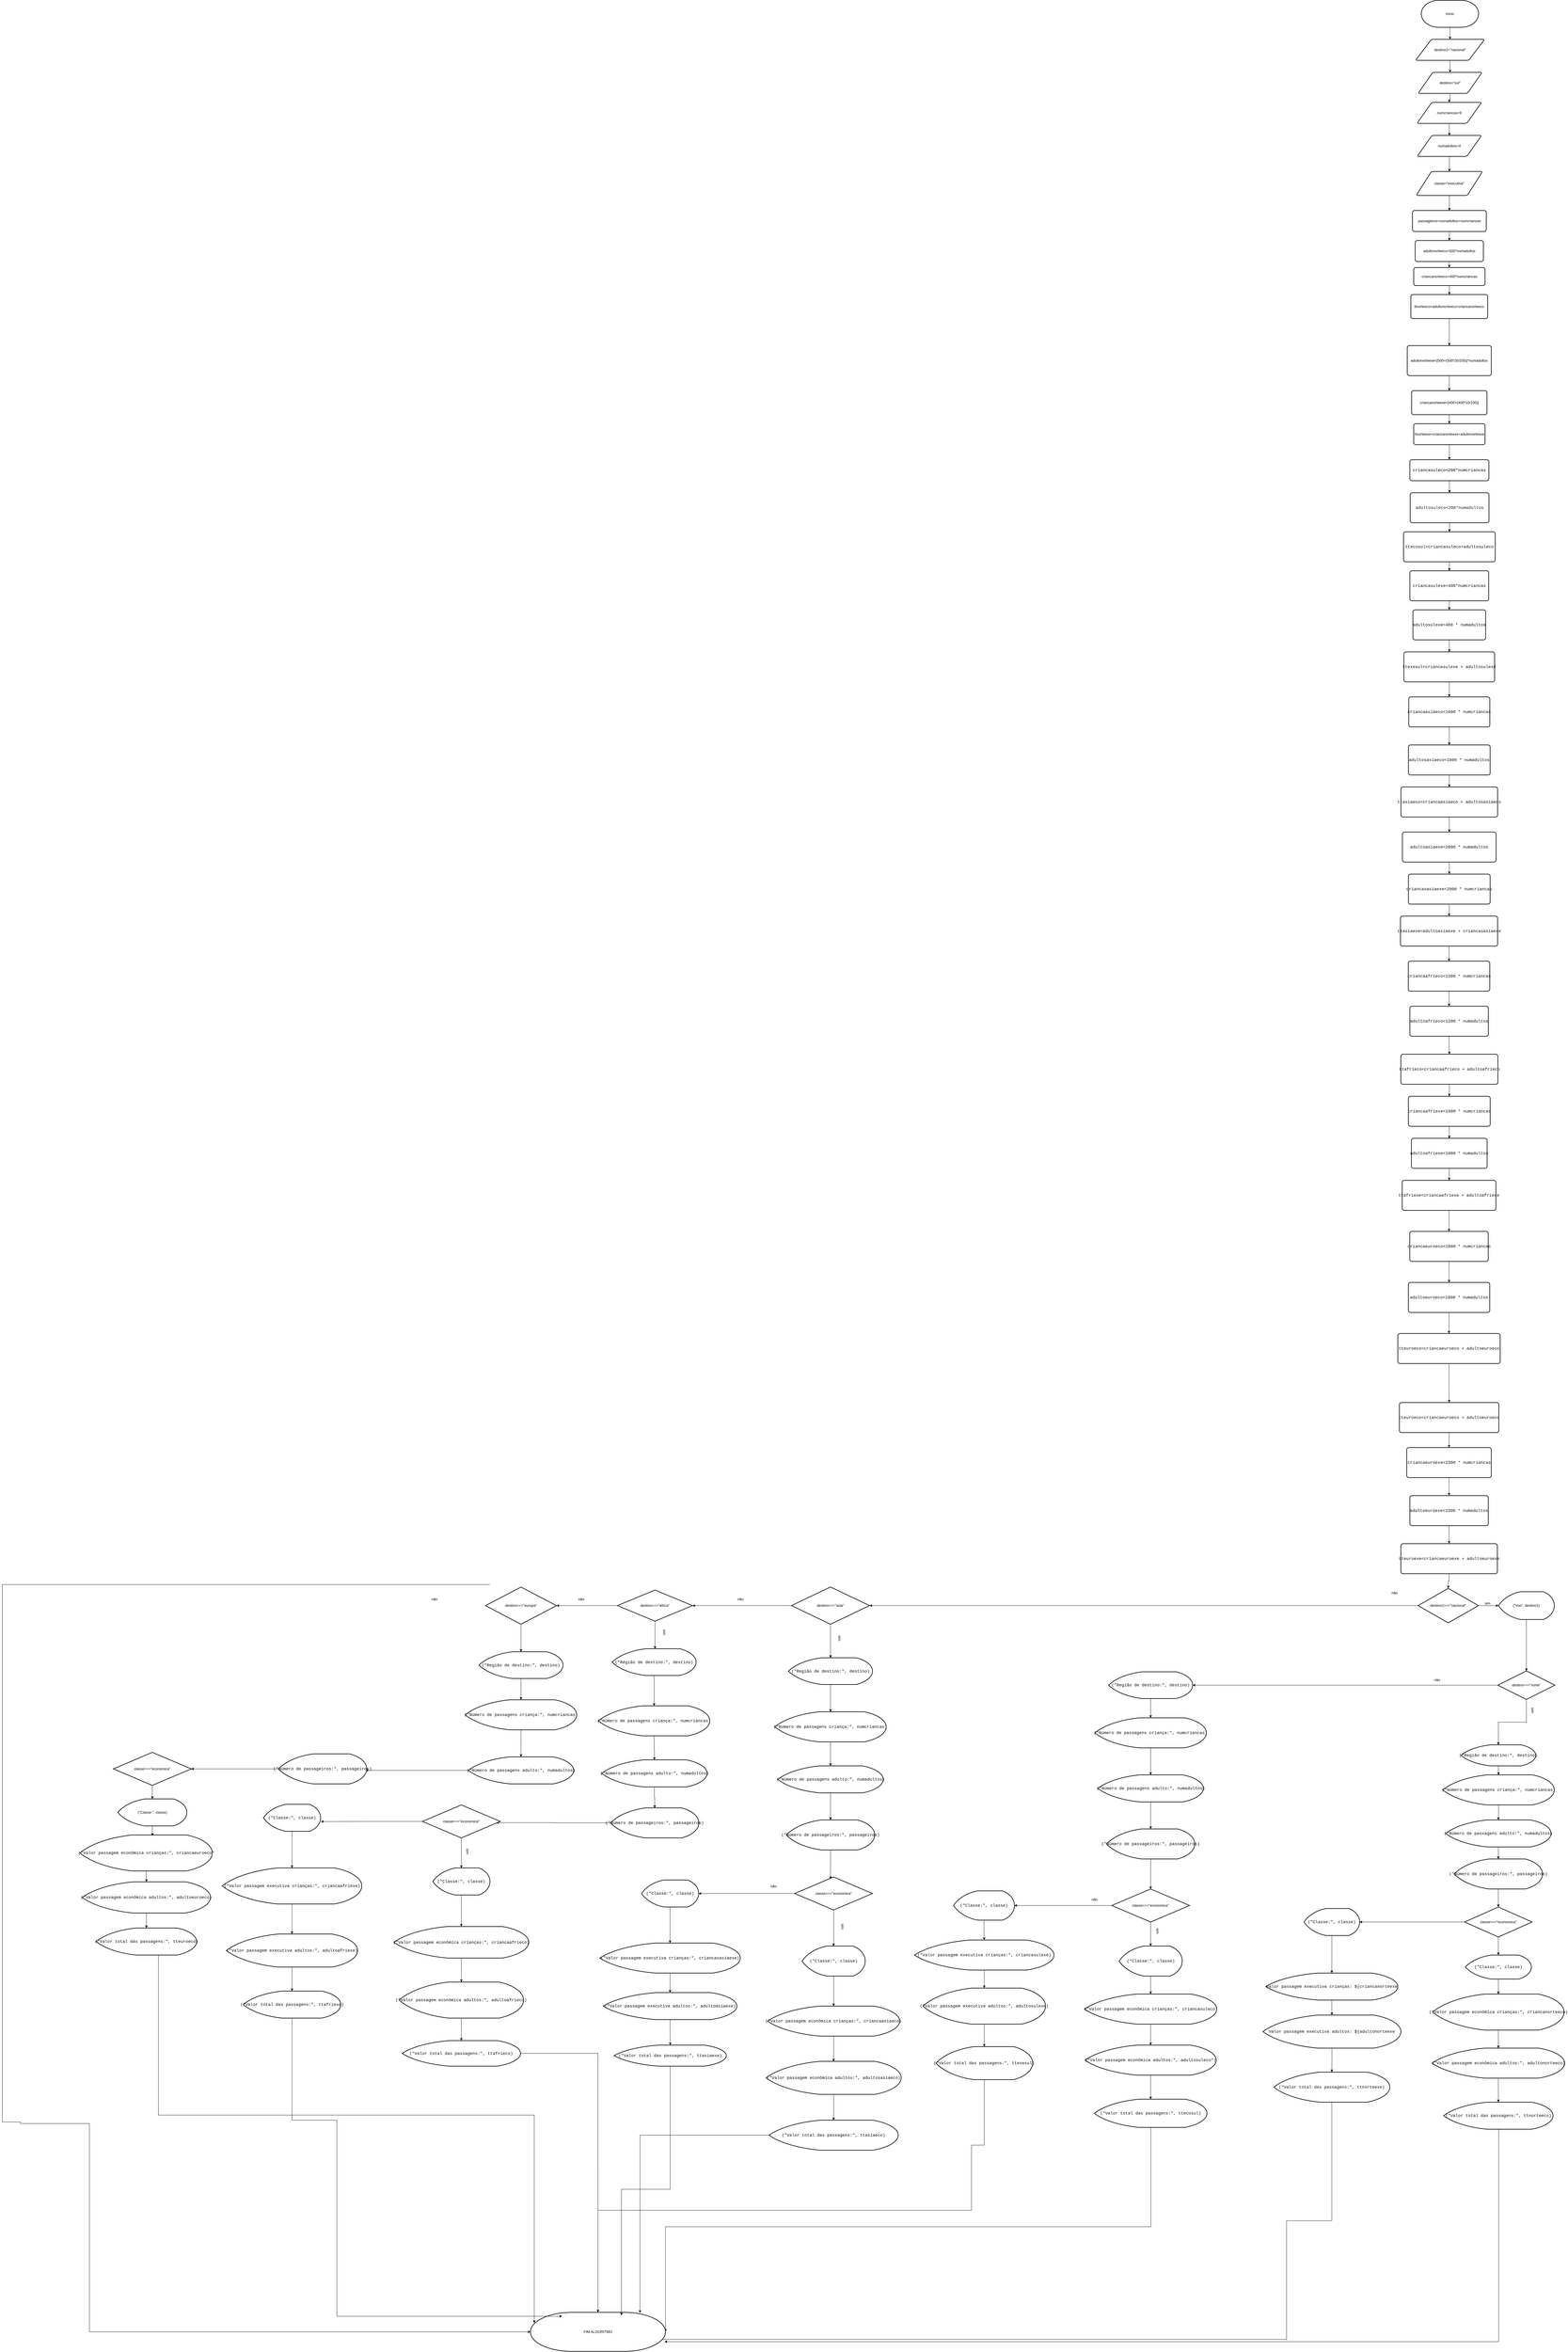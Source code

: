 <mxfile version="24.1.0" type="device">
  <diagram name="Página-1" id="G4ZYtPETL6ZzqIQB9q-T">
    <mxGraphModel dx="10207" dy="3240" grid="1" gridSize="10" guides="1" tooltips="1" connect="1" arrows="1" fold="1" page="1" pageScale="1" pageWidth="827" pageHeight="1169" math="0" shadow="0">
      <root>
        <mxCell id="0" />
        <mxCell id="1" parent="0" />
        <mxCell id="jphlP0V6z0yelU0hMr-J-2" style="edgeStyle=orthogonalEdgeStyle;rounded=0;orthogonalLoop=1;jettySize=auto;html=1;" parent="1" source="jphlP0V6z0yelU0hMr-J-1" target="jphlP0V6z0yelU0hMr-J-3" edge="1">
          <mxGeometry relative="1" as="geometry">
            <mxPoint x="125" y="190" as="targetPoint" />
          </mxGeometry>
        </mxCell>
        <mxCell id="jphlP0V6z0yelU0hMr-J-1" value="inicio" style="strokeWidth=2;html=1;shape=mxgraph.flowchart.terminator;whiteSpace=wrap;" parent="1" vertex="1">
          <mxGeometry x="349" y="40" width="191" height="90" as="geometry" />
        </mxCell>
        <mxCell id="jphlP0V6z0yelU0hMr-J-4" style="edgeStyle=orthogonalEdgeStyle;rounded=0;orthogonalLoop=1;jettySize=auto;html=1;" parent="1" source="jphlP0V6z0yelU0hMr-J-3" target="jphlP0V6z0yelU0hMr-J-5" edge="1">
          <mxGeometry relative="1" as="geometry">
            <mxPoint x="125" y="290" as="targetPoint" />
          </mxGeometry>
        </mxCell>
        <mxCell id="jphlP0V6z0yelU0hMr-J-3" value="destino1=&quot;nacional&quot;" style="shape=parallelogram;html=1;strokeWidth=2;perimeter=parallelogramPerimeter;whiteSpace=wrap;rounded=1;arcSize=12;size=0.23;" parent="1" vertex="1">
          <mxGeometry x="330" y="170" width="230" height="70" as="geometry" />
        </mxCell>
        <mxCell id="jphlP0V6z0yelU0hMr-J-6" style="edgeStyle=orthogonalEdgeStyle;rounded=0;orthogonalLoop=1;jettySize=auto;html=1;" parent="1" source="jphlP0V6z0yelU0hMr-J-5" target="jphlP0V6z0yelU0hMr-J-7" edge="1">
          <mxGeometry relative="1" as="geometry">
            <mxPoint x="125" y="420" as="targetPoint" />
          </mxGeometry>
        </mxCell>
        <mxCell id="jphlP0V6z0yelU0hMr-J-5" value="destino=&quot;sul&quot;" style="shape=parallelogram;html=1;strokeWidth=2;perimeter=parallelogramPerimeter;whiteSpace=wrap;rounded=1;arcSize=12;size=0.23;" parent="1" vertex="1">
          <mxGeometry x="338.25" y="280" width="213.5" height="70" as="geometry" />
        </mxCell>
        <mxCell id="jphlP0V6z0yelU0hMr-J-8" style="edgeStyle=orthogonalEdgeStyle;rounded=0;orthogonalLoop=1;jettySize=auto;html=1;" parent="1" source="jphlP0V6z0yelU0hMr-J-7" target="jphlP0V6z0yelU0hMr-J-9" edge="1">
          <mxGeometry relative="1" as="geometry">
            <mxPoint x="125" y="480" as="targetPoint" />
          </mxGeometry>
        </mxCell>
        <mxCell id="jphlP0V6z0yelU0hMr-J-7" value="numcriancas=9" style="shape=parallelogram;html=1;strokeWidth=2;perimeter=parallelogramPerimeter;whiteSpace=wrap;rounded=1;arcSize=12;size=0.23;" parent="1" vertex="1">
          <mxGeometry x="334.63" y="380" width="215.37" height="70" as="geometry" />
        </mxCell>
        <mxCell id="jphlP0V6z0yelU0hMr-J-10" style="edgeStyle=orthogonalEdgeStyle;rounded=0;orthogonalLoop=1;jettySize=auto;html=1;" parent="1" source="jphlP0V6z0yelU0hMr-J-9" target="jphlP0V6z0yelU0hMr-J-11" edge="1">
          <mxGeometry relative="1" as="geometry">
            <mxPoint x="125" y="620" as="targetPoint" />
          </mxGeometry>
        </mxCell>
        <mxCell id="jphlP0V6z0yelU0hMr-J-9" value="numadultos=4" style="shape=parallelogram;html=1;strokeWidth=2;perimeter=parallelogramPerimeter;whiteSpace=wrap;rounded=1;arcSize=12;size=0.23;" parent="1" vertex="1">
          <mxGeometry x="335.25" y="490" width="214.75" height="70" as="geometry" />
        </mxCell>
        <mxCell id="jphlP0V6z0yelU0hMr-J-45" style="edgeStyle=orthogonalEdgeStyle;rounded=0;orthogonalLoop=1;jettySize=auto;html=1;" parent="1" source="jphlP0V6z0yelU0hMr-J-11" target="jphlP0V6z0yelU0hMr-J-44" edge="1">
          <mxGeometry relative="1" as="geometry" />
        </mxCell>
        <mxCell id="jphlP0V6z0yelU0hMr-J-11" value="classe=&quot;executiva&quot;" style="shape=parallelogram;html=1;strokeWidth=2;perimeter=parallelogramPerimeter;whiteSpace=wrap;rounded=1;arcSize=12;size=0.23;" parent="1" vertex="1">
          <mxGeometry x="332.08" y="610" width="221.09" height="80" as="geometry" />
        </mxCell>
        <mxCell id="jphlP0V6z0yelU0hMr-J-23" style="edgeStyle=orthogonalEdgeStyle;rounded=0;orthogonalLoop=1;jettySize=auto;html=1;" parent="1" target="jphlP0V6z0yelU0hMr-J-24" edge="1">
          <mxGeometry relative="1" as="geometry">
            <mxPoint x="558.3" y="5158.75" as="targetPoint" />
            <mxPoint x="541.55" y="5386.25" as="sourcePoint" />
          </mxGeometry>
        </mxCell>
        <mxCell id="xelp54pi4x2RU-3CS8bb-120" style="edgeStyle=orthogonalEdgeStyle;rounded=0;orthogonalLoop=1;jettySize=auto;html=1;" edge="1" parent="1" source="jphlP0V6z0yelU0hMr-J-14" target="xelp54pi4x2RU-3CS8bb-121">
          <mxGeometry relative="1" as="geometry">
            <mxPoint x="-1300" y="5386" as="targetPoint" />
          </mxGeometry>
        </mxCell>
        <mxCell id="jphlP0V6z0yelU0hMr-J-14" value="destino1===&quot;nacional&quot;" style="strokeWidth=2;html=1;shape=mxgraph.flowchart.decision;whiteSpace=wrap;" parent="1" vertex="1">
          <mxGeometry x="338.25" y="5328.75" width="201.25" height="115" as="geometry" />
        </mxCell>
        <mxCell id="xelp54pi4x2RU-3CS8bb-53" style="edgeStyle=orthogonalEdgeStyle;rounded=0;orthogonalLoop=1;jettySize=auto;html=1;" edge="1" parent="1" source="jphlP0V6z0yelU0hMr-J-17" target="xelp54pi4x2RU-3CS8bb-89">
          <mxGeometry relative="1" as="geometry">
            <mxPoint x="-70" y="5651" as="targetPoint" />
          </mxGeometry>
        </mxCell>
        <mxCell id="xelp54pi4x2RU-3CS8bb-56" style="edgeStyle=orthogonalEdgeStyle;rounded=0;orthogonalLoop=1;jettySize=auto;html=1;" edge="1" parent="1" source="jphlP0V6z0yelU0hMr-J-17" target="xelp54pi4x2RU-3CS8bb-57">
          <mxGeometry relative="1" as="geometry">
            <mxPoint x="699.31" y="5790" as="targetPoint" />
          </mxGeometry>
        </mxCell>
        <mxCell id="jphlP0V6z0yelU0hMr-J-17" value="destino===&quot;norte&quot;" style="strokeWidth=2;html=1;shape=mxgraph.flowchart.decision;whiteSpace=wrap;" parent="1" vertex="1">
          <mxGeometry x="604.31" y="5603.75" width="190" height="95" as="geometry" />
        </mxCell>
        <mxCell id="jphlP0V6z0yelU0hMr-J-18" value="sim" style="text;html=1;strokeColor=none;fillColor=none;align=center;verticalAlign=middle;whiteSpace=wrap;rounded=0;" parent="1" vertex="1">
          <mxGeometry x="540.46" y="5363.75" width="60" height="30" as="geometry" />
        </mxCell>
        <mxCell id="jphlP0V6z0yelU0hMr-J-20" value="não" style="text;html=1;strokeColor=none;fillColor=none;align=center;verticalAlign=middle;whiteSpace=wrap;rounded=0;rotation=0;" parent="1" vertex="1">
          <mxGeometry x="229.82" y="5328.75" width="60" height="30" as="geometry" />
        </mxCell>
        <mxCell id="jphlP0V6z0yelU0hMr-J-29" style="edgeStyle=orthogonalEdgeStyle;rounded=0;orthogonalLoop=1;jettySize=auto;html=1;" parent="1" source="jphlP0V6z0yelU0hMr-J-24" target="jphlP0V6z0yelU0hMr-J-17" edge="1">
          <mxGeometry relative="1" as="geometry" />
        </mxCell>
        <mxCell id="jphlP0V6z0yelU0hMr-J-24" value="(&quot;Voo&quot;, destino1)" style="strokeWidth=2;html=1;shape=mxgraph.flowchart.display;whiteSpace=wrap;" parent="1" vertex="1">
          <mxGeometry x="606.32" y="5340" width="185.99" height="92.5" as="geometry" />
        </mxCell>
        <mxCell id="jphlP0V6z0yelU0hMr-J-57" style="edgeStyle=orthogonalEdgeStyle;rounded=0;orthogonalLoop=1;jettySize=auto;html=1;" parent="1" source="jphlP0V6z0yelU0hMr-J-44" target="jphlP0V6z0yelU0hMr-J-58" edge="1">
          <mxGeometry relative="1" as="geometry">
            <mxPoint x="442.63" y="920" as="targetPoint" />
          </mxGeometry>
        </mxCell>
        <mxCell id="jphlP0V6z0yelU0hMr-J-44" value="passageiros&amp;lt;numadultos+numcriancas" style="rounded=1;whiteSpace=wrap;html=1;absoluteArcSize=1;arcSize=14;strokeWidth=2;" parent="1" vertex="1">
          <mxGeometry x="319.63" y="740" width="246" height="70" as="geometry" />
        </mxCell>
        <mxCell id="jphlP0V6z0yelU0hMr-J-59" style="edgeStyle=orthogonalEdgeStyle;rounded=0;orthogonalLoop=1;jettySize=auto;html=1;" parent="1" source="jphlP0V6z0yelU0hMr-J-58" target="jphlP0V6z0yelU0hMr-J-60" edge="1">
          <mxGeometry relative="1" as="geometry">
            <mxPoint x="442.315" y="1070" as="targetPoint" />
          </mxGeometry>
        </mxCell>
        <mxCell id="jphlP0V6z0yelU0hMr-J-58" value="adultonorteeco&amp;lt;500*numadultos" style="rounded=1;whiteSpace=wrap;html=1;absoluteArcSize=1;arcSize=14;strokeWidth=2;" parent="1" vertex="1">
          <mxGeometry x="328.63" y="840" width="227.37" height="70" as="geometry" />
        </mxCell>
        <mxCell id="jphlP0V6z0yelU0hMr-J-61" style="edgeStyle=orthogonalEdgeStyle;rounded=0;orthogonalLoop=1;jettySize=auto;html=1;" parent="1" source="jphlP0V6z0yelU0hMr-J-60" target="jphlP0V6z0yelU0hMr-J-62" edge="1">
          <mxGeometry relative="1" as="geometry">
            <mxPoint x="442.63" y="1240" as="targetPoint" />
          </mxGeometry>
        </mxCell>
        <mxCell id="jphlP0V6z0yelU0hMr-J-60" value="criancanorteeco&amp;lt;400*numcriancas" style="rounded=1;whiteSpace=wrap;html=1;absoluteArcSize=1;arcSize=14;strokeWidth=2;" parent="1" vertex="1">
          <mxGeometry x="323.79" y="930" width="237.68" height="60" as="geometry" />
        </mxCell>
        <mxCell id="jphlP0V6z0yelU0hMr-J-63" style="edgeStyle=orthogonalEdgeStyle;rounded=0;orthogonalLoop=1;jettySize=auto;html=1;" parent="1" source="jphlP0V6z0yelU0hMr-J-62" target="jphlP0V6z0yelU0hMr-J-64" edge="1">
          <mxGeometry relative="1" as="geometry">
            <mxPoint x="442.635" y="1380" as="targetPoint" />
          </mxGeometry>
        </mxCell>
        <mxCell id="jphlP0V6z0yelU0hMr-J-62" value="ttnorteeco&amp;lt;adultonorteeco+criancanorteeco" style="rounded=1;whiteSpace=wrap;html=1;absoluteArcSize=1;arcSize=14;strokeWidth=2;" parent="1" vertex="1">
          <mxGeometry x="314.28" y="1020" width="256.05" height="80" as="geometry" />
        </mxCell>
        <mxCell id="jphlP0V6z0yelU0hMr-J-65" style="edgeStyle=orthogonalEdgeStyle;rounded=0;orthogonalLoop=1;jettySize=auto;html=1;" parent="1" source="jphlP0V6z0yelU0hMr-J-64" target="jphlP0V6z0yelU0hMr-J-66" edge="1">
          <mxGeometry relative="1" as="geometry">
            <mxPoint x="442.31" y="1520" as="targetPoint" />
          </mxGeometry>
        </mxCell>
        <mxCell id="jphlP0V6z0yelU0hMr-J-64" value="adultonorteexe&amp;lt;[500+(500*20/200)]*numadultos" style="rounded=1;whiteSpace=wrap;html=1;absoluteArcSize=1;arcSize=14;strokeWidth=2;" parent="1" vertex="1">
          <mxGeometry x="302.31" y="1190" width="280" height="100" as="geometry" />
        </mxCell>
        <mxCell id="jphlP0V6z0yelU0hMr-J-67" style="edgeStyle=orthogonalEdgeStyle;rounded=0;orthogonalLoop=1;jettySize=auto;html=1;" parent="1" source="jphlP0V6z0yelU0hMr-J-66" target="jphlP0V6z0yelU0hMr-J-68" edge="1">
          <mxGeometry relative="1" as="geometry">
            <mxPoint x="442.315" y="1650" as="targetPoint" />
          </mxGeometry>
        </mxCell>
        <mxCell id="jphlP0V6z0yelU0hMr-J-66" value="criancanorteexe&amp;lt;[400+(400*10/100)]" style="rounded=1;whiteSpace=wrap;html=1;absoluteArcSize=1;arcSize=14;strokeWidth=2;" parent="1" vertex="1">
          <mxGeometry x="316.73" y="1340" width="251.16" height="80" as="geometry" />
        </mxCell>
        <mxCell id="5lfpihE7rvMK0UfdTGnU-1" style="edgeStyle=orthogonalEdgeStyle;rounded=0;orthogonalLoop=1;jettySize=auto;html=1;" parent="1" source="jphlP0V6z0yelU0hMr-J-68" edge="1" target="xelp54pi4x2RU-3CS8bb-1">
          <mxGeometry relative="1" as="geometry">
            <mxPoint x="442.315" y="1820" as="targetPoint" />
          </mxGeometry>
        </mxCell>
        <mxCell id="jphlP0V6z0yelU0hMr-J-68" value="ttnorteexe&amp;lt;criancanorteexe+adultonorteexe" style="rounded=1;whiteSpace=wrap;html=1;absoluteArcSize=1;arcSize=14;strokeWidth=2;" parent="1" vertex="1">
          <mxGeometry x="323.79" y="1450" width="237.69" height="70" as="geometry" />
        </mxCell>
        <mxCell id="xelp54pi4x2RU-3CS8bb-2" style="edgeStyle=orthogonalEdgeStyle;rounded=0;orthogonalLoop=1;jettySize=auto;html=1;" edge="1" parent="1" source="xelp54pi4x2RU-3CS8bb-1" target="xelp54pi4x2RU-3CS8bb-3">
          <mxGeometry relative="1" as="geometry">
            <mxPoint x="442.625" y="1730" as="targetPoint" />
          </mxGeometry>
        </mxCell>
        <mxCell id="xelp54pi4x2RU-3CS8bb-1" value="&lt;div style=&quot;font-family: Consolas, &amp;quot;Courier New&amp;quot;, monospace; font-size: 14px; line-height: 19px; white-space: pre;&quot;&gt;criancasuleco&amp;lt;200*numcriancas&lt;/div&gt;" style="rounded=1;whiteSpace=wrap;html=1;absoluteArcSize=1;arcSize=14;strokeWidth=2;" vertex="1" parent="1">
          <mxGeometry x="310.89" y="1570" width="263.47" height="70" as="geometry" />
        </mxCell>
        <mxCell id="xelp54pi4x2RU-3CS8bb-4" style="edgeStyle=orthogonalEdgeStyle;rounded=0;orthogonalLoop=1;jettySize=auto;html=1;" edge="1" parent="1" source="xelp54pi4x2RU-3CS8bb-3" target="xelp54pi4x2RU-3CS8bb-5">
          <mxGeometry relative="1" as="geometry">
            <mxPoint x="443.315" y="1860" as="targetPoint" />
          </mxGeometry>
        </mxCell>
        <mxCell id="xelp54pi4x2RU-3CS8bb-3" value="&lt;div style=&quot;font-family: Consolas, &amp;quot;Courier New&amp;quot;, monospace; font-size: 14px; line-height: 19px; white-space: pre;&quot;&gt;&lt;font color=&quot;#161d21&quot;&gt;adultosuleco&amp;lt;200*numadultos&lt;/font&gt;&lt;/div&gt;" style="rounded=1;whiteSpace=wrap;html=1;absoluteArcSize=1;arcSize=14;strokeWidth=2;" vertex="1" parent="1">
          <mxGeometry x="312" y="1680" width="262.63" height="100" as="geometry" />
        </mxCell>
        <mxCell id="xelp54pi4x2RU-3CS8bb-6" style="edgeStyle=orthogonalEdgeStyle;rounded=0;orthogonalLoop=1;jettySize=auto;html=1;" edge="1" parent="1" source="xelp54pi4x2RU-3CS8bb-5" target="xelp54pi4x2RU-3CS8bb-7">
          <mxGeometry relative="1" as="geometry">
            <mxPoint x="442.635" y="1980" as="targetPoint" />
          </mxGeometry>
        </mxCell>
        <mxCell id="xelp54pi4x2RU-3CS8bb-5" value="&lt;div style=&quot;font-family: Consolas, &amp;quot;Courier New&amp;quot;, monospace; font-size: 14px; line-height: 19px; white-space: pre;&quot;&gt;&lt;font color=&quot;#0a0a0a&quot;&gt;ttecosul&amp;lt;criancasuleco+adultosuleco&lt;/font&gt;&lt;/div&gt;" style="rounded=1;whiteSpace=wrap;html=1;absoluteArcSize=1;arcSize=14;strokeWidth=2;" vertex="1" parent="1">
          <mxGeometry x="289.82" y="1810" width="305.63" height="100" as="geometry" />
        </mxCell>
        <mxCell id="xelp54pi4x2RU-3CS8bb-8" style="edgeStyle=orthogonalEdgeStyle;rounded=0;orthogonalLoop=1;jettySize=auto;html=1;" edge="1" parent="1" source="xelp54pi4x2RU-3CS8bb-7" target="xelp54pi4x2RU-3CS8bb-9">
          <mxGeometry relative="1" as="geometry">
            <mxPoint x="442.32" y="2110" as="targetPoint" />
          </mxGeometry>
        </mxCell>
        <mxCell id="xelp54pi4x2RU-3CS8bb-7" value="&lt;div style=&quot;font-family: Consolas, &amp;quot;Courier New&amp;quot;, monospace; font-size: 14px; line-height: 19px; white-space: pre;&quot;&gt;&lt;font color=&quot;#0a0a0a&quot;&gt;criancasulexe&amp;lt;400*numcriancas&lt;/font&gt;&lt;span style=&quot;color: rgb(167, 219, 247); background-color: rgb(40, 40, 34);&quot;&gt;&lt;br&gt;&lt;/span&gt;&lt;/div&gt;" style="rounded=1;whiteSpace=wrap;html=1;absoluteArcSize=1;arcSize=14;strokeWidth=2;" vertex="1" parent="1">
          <mxGeometry x="311" y="1940" width="262.64" height="100" as="geometry" />
        </mxCell>
        <mxCell id="xelp54pi4x2RU-3CS8bb-10" style="edgeStyle=orthogonalEdgeStyle;rounded=0;orthogonalLoop=1;jettySize=auto;html=1;" edge="1" parent="1" source="xelp54pi4x2RU-3CS8bb-9" target="xelp54pi4x2RU-3CS8bb-11">
          <mxGeometry relative="1" as="geometry">
            <mxPoint x="442.3" y="2240" as="targetPoint" />
          </mxGeometry>
        </mxCell>
        <mxCell id="xelp54pi4x2RU-3CS8bb-9" value="&lt;div style=&quot;font-family: Consolas, &amp;quot;Courier New&amp;quot;, monospace; font-size: 14px; line-height: 19px; white-space: pre;&quot;&gt;&lt;font color=&quot;#0a0a0a&quot;&gt;adultosulexe&amp;lt;400 * numadultos&lt;/font&gt;&lt;/div&gt;" style="rounded=1;whiteSpace=wrap;html=1;absoluteArcSize=1;arcSize=14;strokeWidth=2;" vertex="1" parent="1">
          <mxGeometry x="321.14" y="2070" width="242.32" height="100" as="geometry" />
        </mxCell>
        <mxCell id="xelp54pi4x2RU-3CS8bb-12" style="edgeStyle=orthogonalEdgeStyle;rounded=0;orthogonalLoop=1;jettySize=auto;html=1;" edge="1" parent="1" source="xelp54pi4x2RU-3CS8bb-11" target="xelp54pi4x2RU-3CS8bb-14">
          <mxGeometry relative="1" as="geometry">
            <mxPoint x="442" y="2380" as="targetPoint" />
          </mxGeometry>
        </mxCell>
        <mxCell id="xelp54pi4x2RU-3CS8bb-11" value="&lt;div style=&quot;font-family: Consolas, &amp;quot;Courier New&amp;quot;, monospace; font-size: 14px; line-height: 19px; white-space: pre;&quot;&gt;&lt;font color=&quot;#0a0a0a&quot;&gt;ttexesul&amp;lt;criancasulexe + adultosulexe&lt;/font&gt;&lt;/div&gt;" style="rounded=1;whiteSpace=wrap;html=1;absoluteArcSize=1;arcSize=14;strokeWidth=2;" vertex="1" parent="1">
          <mxGeometry x="291.15" y="2210" width="302.3" height="100" as="geometry" />
        </mxCell>
        <mxCell id="xelp54pi4x2RU-3CS8bb-15" style="edgeStyle=orthogonalEdgeStyle;rounded=0;orthogonalLoop=1;jettySize=auto;html=1;" edge="1" parent="1" source="xelp54pi4x2RU-3CS8bb-14" target="xelp54pi4x2RU-3CS8bb-16">
          <mxGeometry relative="1" as="geometry">
            <mxPoint x="442.3" y="2510" as="targetPoint" />
          </mxGeometry>
        </mxCell>
        <mxCell id="xelp54pi4x2RU-3CS8bb-14" value="&lt;div style=&quot;font-family: Consolas, &amp;quot;Courier New&amp;quot;, monospace; font-size: 14px; line-height: 19px; white-space: pre;&quot;&gt;&lt;font color=&quot;#0a0a0a&quot;&gt;criancaasiaeco&amp;lt;1600 * numcriancas&lt;/font&gt;&lt;/div&gt;" style="rounded=1;whiteSpace=wrap;html=1;absoluteArcSize=1;arcSize=14;strokeWidth=2;" vertex="1" parent="1">
          <mxGeometry x="307.22" y="2360" width="270.16" height="100" as="geometry" />
        </mxCell>
        <mxCell id="xelp54pi4x2RU-3CS8bb-17" style="edgeStyle=orthogonalEdgeStyle;rounded=0;orthogonalLoop=1;jettySize=auto;html=1;" edge="1" parent="1" source="xelp54pi4x2RU-3CS8bb-16" target="xelp54pi4x2RU-3CS8bb-18">
          <mxGeometry relative="1" as="geometry">
            <mxPoint x="442.3" y="2690" as="targetPoint" />
          </mxGeometry>
        </mxCell>
        <mxCell id="xelp54pi4x2RU-3CS8bb-16" value="&lt;div style=&quot;font-family: Consolas, &amp;quot;Courier New&amp;quot;, monospace; font-size: 14px; line-height: 19px; white-space: pre;&quot;&gt;&lt;font color=&quot;#0a0a0a&quot;&gt;adultosasiaeco&amp;lt;1600 * numadultos&lt;/font&gt;&lt;/div&gt;" style="rounded=1;whiteSpace=wrap;html=1;absoluteArcSize=1;arcSize=14;strokeWidth=2;" vertex="1" parent="1">
          <mxGeometry x="306.15" y="2520" width="272.3" height="100" as="geometry" />
        </mxCell>
        <mxCell id="xelp54pi4x2RU-3CS8bb-19" style="edgeStyle=orthogonalEdgeStyle;rounded=0;orthogonalLoop=1;jettySize=auto;html=1;" edge="1" parent="1" source="xelp54pi4x2RU-3CS8bb-18" target="xelp54pi4x2RU-3CS8bb-20">
          <mxGeometry relative="1" as="geometry">
            <mxPoint x="442.3" y="2860" as="targetPoint" />
          </mxGeometry>
        </mxCell>
        <mxCell id="xelp54pi4x2RU-3CS8bb-18" value="&lt;div style=&quot;font-family: Consolas, &amp;quot;Courier New&amp;quot;, monospace; font-size: 14px; line-height: 19px; white-space: pre;&quot;&gt;&lt;font color=&quot;#0a0a0a&quot;&gt;ttasiaeco&amp;lt;criancaasiaeco + adultosasiaeco&lt;/font&gt;&lt;/div&gt;" style="rounded=1;whiteSpace=wrap;html=1;absoluteArcSize=1;arcSize=14;strokeWidth=2;" vertex="1" parent="1">
          <mxGeometry x="281.15" y="2660" width="322.3" height="100" as="geometry" />
        </mxCell>
        <mxCell id="xelp54pi4x2RU-3CS8bb-21" style="edgeStyle=orthogonalEdgeStyle;rounded=0;orthogonalLoop=1;jettySize=auto;html=1;" edge="1" parent="1" source="xelp54pi4x2RU-3CS8bb-20" target="xelp54pi4x2RU-3CS8bb-22">
          <mxGeometry relative="1" as="geometry">
            <mxPoint x="442.3" y="2980" as="targetPoint" />
          </mxGeometry>
        </mxCell>
        <mxCell id="xelp54pi4x2RU-3CS8bb-20" value="&lt;div style=&quot;font-family: Consolas, &amp;quot;Courier New&amp;quot;, monospace; font-size: 14px; line-height: 19px; white-space: pre;&quot;&gt;&lt;font color=&quot;#0a0a0a&quot;&gt;adultoasiaexe&amp;lt;2000 * numadultos&lt;/font&gt;&lt;/div&gt;" style="rounded=1;whiteSpace=wrap;html=1;absoluteArcSize=1;arcSize=14;strokeWidth=2;" vertex="1" parent="1">
          <mxGeometry x="286.15" y="2810" width="312.3" height="100" as="geometry" />
        </mxCell>
        <mxCell id="xelp54pi4x2RU-3CS8bb-23" style="edgeStyle=orthogonalEdgeStyle;rounded=0;orthogonalLoop=1;jettySize=auto;html=1;" edge="1" parent="1" source="xelp54pi4x2RU-3CS8bb-22" target="xelp54pi4x2RU-3CS8bb-24">
          <mxGeometry relative="1" as="geometry">
            <mxPoint x="442.3" y="3150" as="targetPoint" />
          </mxGeometry>
        </mxCell>
        <mxCell id="xelp54pi4x2RU-3CS8bb-22" value="&lt;div style=&quot;font-family: Consolas, &amp;quot;Courier New&amp;quot;, monospace; font-size: 14px; line-height: 19px; white-space: pre;&quot;&gt;&lt;font color=&quot;#0a0a0a&quot;&gt;criancasasiaexe&amp;lt;2000 * numcriancas&lt;/font&gt;&lt;/div&gt;" style="rounded=1;whiteSpace=wrap;html=1;absoluteArcSize=1;arcSize=14;strokeWidth=2;" vertex="1" parent="1">
          <mxGeometry x="306.15" y="2950" width="272.3" height="100" as="geometry" />
        </mxCell>
        <mxCell id="xelp54pi4x2RU-3CS8bb-25" style="edgeStyle=orthogonalEdgeStyle;rounded=0;orthogonalLoop=1;jettySize=auto;html=1;" edge="1" parent="1" source="xelp54pi4x2RU-3CS8bb-24" target="xelp54pi4x2RU-3CS8bb-26">
          <mxGeometry relative="1" as="geometry">
            <mxPoint x="441.525" y="3260" as="targetPoint" />
          </mxGeometry>
        </mxCell>
        <mxCell id="xelp54pi4x2RU-3CS8bb-24" value="&lt;div style=&quot;font-family: Consolas, &amp;quot;Courier New&amp;quot;, monospace; font-size: 14px; line-height: 19px; white-space: pre;&quot;&gt;&lt;font color=&quot;#0a0a0a&quot;&gt;ttasiaexe&amp;lt;adultoasiaexe + criancasasiaexe&lt;/font&gt;&lt;/div&gt;" style="rounded=1;whiteSpace=wrap;html=1;absoluteArcSize=1;arcSize=14;strokeWidth=2;" vertex="1" parent="1">
          <mxGeometry x="279.6" y="3090" width="323.85" height="100" as="geometry" />
        </mxCell>
        <mxCell id="xelp54pi4x2RU-3CS8bb-27" style="edgeStyle=orthogonalEdgeStyle;rounded=0;orthogonalLoop=1;jettySize=auto;html=1;" edge="1" parent="1" source="xelp54pi4x2RU-3CS8bb-26" target="xelp54pi4x2RU-3CS8bb-28">
          <mxGeometry relative="1" as="geometry">
            <mxPoint x="441.52" y="3430" as="targetPoint" />
          </mxGeometry>
        </mxCell>
        <mxCell id="xelp54pi4x2RU-3CS8bb-26" value="&lt;div style=&quot;font-family: Consolas, &amp;quot;Courier New&amp;quot;, monospace; font-size: 14px; line-height: 19px; white-space: pre;&quot;&gt;&lt;font color=&quot;#0a0a0a&quot;&gt;criancaafrieco&amp;lt;1200 * numcriancas&lt;/font&gt;&lt;/div&gt;" style="rounded=1;whiteSpace=wrap;html=1;absoluteArcSize=1;arcSize=14;strokeWidth=2;" vertex="1" parent="1">
          <mxGeometry x="305.76" y="3240" width="271.52" height="100" as="geometry" />
        </mxCell>
        <mxCell id="xelp54pi4x2RU-3CS8bb-29" style="edgeStyle=orthogonalEdgeStyle;rounded=0;orthogonalLoop=1;jettySize=auto;html=1;" edge="1" parent="1" source="xelp54pi4x2RU-3CS8bb-28" target="xelp54pi4x2RU-3CS8bb-30">
          <mxGeometry relative="1" as="geometry">
            <mxPoint x="441.76" y="3590" as="targetPoint" />
          </mxGeometry>
        </mxCell>
        <mxCell id="xelp54pi4x2RU-3CS8bb-28" value="&lt;div style=&quot;font-family: Consolas, &amp;quot;Courier New&amp;quot;, monospace; font-size: 14px; line-height: 19px; white-space: pre;&quot;&gt;&lt;font color=&quot;#0a0a0a&quot;&gt;adultoafrieco&amp;lt;1200 * numadultos&lt;/font&gt;&lt;/div&gt;" style="rounded=1;whiteSpace=wrap;html=1;absoluteArcSize=1;arcSize=14;strokeWidth=2;" vertex="1" parent="1">
          <mxGeometry x="311" y="3390" width="261.52" height="100" as="geometry" />
        </mxCell>
        <mxCell id="xelp54pi4x2RU-3CS8bb-31" style="edgeStyle=orthogonalEdgeStyle;rounded=0;orthogonalLoop=1;jettySize=auto;html=1;" edge="1" parent="1" source="xelp54pi4x2RU-3CS8bb-30" target="xelp54pi4x2RU-3CS8bb-32">
          <mxGeometry relative="1" as="geometry">
            <mxPoint x="442.635" y="3730" as="targetPoint" />
          </mxGeometry>
        </mxCell>
        <mxCell id="xelp54pi4x2RU-3CS8bb-30" value="&lt;div style=&quot;font-family: Consolas, &amp;quot;Courier New&amp;quot;, monospace; font-size: 14px; line-height: 19px; white-space: pre;&quot;&gt;&lt;font color=&quot;#0a0a0a&quot;&gt;ttafrieco&amp;lt;criancaafrieco + adultoafrieco&lt;/font&gt;&lt;/div&gt;" style="rounded=1;whiteSpace=wrap;html=1;absoluteArcSize=1;arcSize=14;strokeWidth=2;" vertex="1" parent="1">
          <mxGeometry x="280.88" y="3550" width="323.51" height="100" as="geometry" />
        </mxCell>
        <mxCell id="xelp54pi4x2RU-3CS8bb-33" style="edgeStyle=orthogonalEdgeStyle;rounded=0;orthogonalLoop=1;jettySize=auto;html=1;" edge="1" parent="1" source="xelp54pi4x2RU-3CS8bb-32" target="xelp54pi4x2RU-3CS8bb-34">
          <mxGeometry relative="1" as="geometry">
            <mxPoint x="442.32" y="3860" as="targetPoint" />
          </mxGeometry>
        </mxCell>
        <mxCell id="xelp54pi4x2RU-3CS8bb-32" value="&lt;div style=&quot;font-family: Consolas, &amp;quot;Courier New&amp;quot;, monospace; font-size: 14px; line-height: 19px; white-space: pre;&quot;&gt;&lt;font color=&quot;#0a0a0a&quot;&gt;criancaafriexe&amp;lt;1900 * numcriancas&lt;/font&gt;&lt;/div&gt;" style="rounded=1;whiteSpace=wrap;html=1;absoluteArcSize=1;arcSize=14;strokeWidth=2;" vertex="1" parent="1">
          <mxGeometry x="306" y="3690" width="272.64" height="100" as="geometry" />
        </mxCell>
        <mxCell id="xelp54pi4x2RU-3CS8bb-35" style="edgeStyle=orthogonalEdgeStyle;rounded=0;orthogonalLoop=1;jettySize=auto;html=1;" edge="1" parent="1" source="xelp54pi4x2RU-3CS8bb-34" target="xelp54pi4x2RU-3CS8bb-36">
          <mxGeometry relative="1" as="geometry">
            <mxPoint x="442.3" y="4030" as="targetPoint" />
          </mxGeometry>
        </mxCell>
        <mxCell id="xelp54pi4x2RU-3CS8bb-34" value="&lt;div style=&quot;font-family: Consolas, &amp;quot;Courier New&amp;quot;, monospace; font-size: 14px; line-height: 19px; white-space: pre;&quot;&gt;&lt;font color=&quot;#0a0a0a&quot;&gt;adultoafriexe&amp;lt;1900 * numadultos&lt;/font&gt;&lt;/div&gt;" style="rounded=1;whiteSpace=wrap;html=1;absoluteArcSize=1;arcSize=14;strokeWidth=2;" vertex="1" parent="1">
          <mxGeometry x="316.14" y="3830" width="252.32" height="100" as="geometry" />
        </mxCell>
        <mxCell id="xelp54pi4x2RU-3CS8bb-37" style="edgeStyle=orthogonalEdgeStyle;rounded=0;orthogonalLoop=1;jettySize=auto;html=1;" edge="1" parent="1" source="xelp54pi4x2RU-3CS8bb-36" target="xelp54pi4x2RU-3CS8bb-38">
          <mxGeometry relative="1" as="geometry">
            <mxPoint x="441.52" y="4140" as="targetPoint" />
          </mxGeometry>
        </mxCell>
        <mxCell id="xelp54pi4x2RU-3CS8bb-36" value="&lt;div style=&quot;font-family: Consolas, &amp;quot;Courier New&amp;quot;, monospace; font-size: 14px; line-height: 19px; white-space: pre;&quot;&gt;&lt;font color=&quot;#0a0a0a&quot;&gt;ttafriexe&amp;lt;criancaafriexe + adultoafriexe&lt;/font&gt;&lt;/div&gt;" style="rounded=1;whiteSpace=wrap;html=1;absoluteArcSize=1;arcSize=14;strokeWidth=2;" vertex="1" parent="1">
          <mxGeometry x="285.37" y="3970" width="312.3" height="100" as="geometry" />
        </mxCell>
        <mxCell id="xelp54pi4x2RU-3CS8bb-39" style="edgeStyle=orthogonalEdgeStyle;rounded=0;orthogonalLoop=1;jettySize=auto;html=1;" edge="1" parent="1" source="xelp54pi4x2RU-3CS8bb-38" target="xelp54pi4x2RU-3CS8bb-40">
          <mxGeometry relative="1" as="geometry">
            <mxPoint x="441.4" y="4280" as="targetPoint" />
          </mxGeometry>
        </mxCell>
        <mxCell id="xelp54pi4x2RU-3CS8bb-38" value="&lt;div style=&quot;font-family: Consolas, &amp;quot;Courier New&amp;quot;, monospace; font-size: 14px; line-height: 19px; white-space: pre;&quot;&gt;&lt;font color=&quot;#0a0a0a&quot;&gt;criancaeuroeco&amp;lt;1800 * numcriancas&lt;/font&gt;&lt;/div&gt;" style="rounded=1;whiteSpace=wrap;html=1;absoluteArcSize=1;arcSize=14;strokeWidth=2;" vertex="1" parent="1">
          <mxGeometry x="310.64" y="4140" width="261.52" height="100" as="geometry" />
        </mxCell>
        <mxCell id="xelp54pi4x2RU-3CS8bb-41" style="edgeStyle=orthogonalEdgeStyle;rounded=0;orthogonalLoop=1;jettySize=auto;html=1;" edge="1" parent="1" source="xelp54pi4x2RU-3CS8bb-40" target="xelp54pi4x2RU-3CS8bb-42">
          <mxGeometry relative="1" as="geometry">
            <mxPoint x="441.14" y="4470" as="targetPoint" />
          </mxGeometry>
        </mxCell>
        <mxCell id="xelp54pi4x2RU-3CS8bb-40" value="&lt;div style=&quot;font-family: Consolas, &amp;quot;Courier New&amp;quot;, monospace; font-size: 14px; line-height: 19px; white-space: pre;&quot;&gt;&lt;div style=&quot;line-height: 19px;&quot;&gt;&lt;font color=&quot;#0a0a0a&quot;&gt;adultoeuroeco&amp;lt;1800 * numadultos&lt;/font&gt;&lt;/div&gt;&lt;/div&gt;" style="rounded=1;whiteSpace=wrap;html=1;absoluteArcSize=1;arcSize=14;strokeWidth=2;" vertex="1" parent="1">
          <mxGeometry x="306" y="4310" width="271.14" height="100" as="geometry" />
        </mxCell>
        <mxCell id="xelp54pi4x2RU-3CS8bb-43" style="edgeStyle=orthogonalEdgeStyle;rounded=0;orthogonalLoop=1;jettySize=auto;html=1;" edge="1" parent="1" source="xelp54pi4x2RU-3CS8bb-42" target="xelp54pi4x2RU-3CS8bb-44">
          <mxGeometry relative="1" as="geometry">
            <mxPoint x="441.4" y="4620" as="targetPoint" />
          </mxGeometry>
        </mxCell>
        <mxCell id="xelp54pi4x2RU-3CS8bb-42" value="&lt;div style=&quot;font-family: Consolas, &amp;quot;Courier New&amp;quot;, monospace; font-size: 14px; line-height: 19px; white-space: pre;&quot;&gt;&lt;font color=&quot;#0a0a0a&quot;&gt;tteuroeco&amp;lt;criancaeuroeco + adultoeuroeco&lt;/font&gt;&lt;/div&gt;" style="rounded=1;whiteSpace=wrap;html=1;absoluteArcSize=1;arcSize=14;strokeWidth=2;" vertex="1" parent="1">
          <mxGeometry x="270.83" y="4480" width="341.14" height="100" as="geometry" />
        </mxCell>
        <mxCell id="xelp54pi4x2RU-3CS8bb-45" style="edgeStyle=orthogonalEdgeStyle;rounded=0;orthogonalLoop=1;jettySize=auto;html=1;" edge="1" parent="1" source="xelp54pi4x2RU-3CS8bb-44" target="xelp54pi4x2RU-3CS8bb-46">
          <mxGeometry relative="1" as="geometry">
            <mxPoint x="441.76" y="4880" as="targetPoint" />
          </mxGeometry>
        </mxCell>
        <mxCell id="xelp54pi4x2RU-3CS8bb-44" value="&lt;div style=&quot;font-family: Consolas, &amp;quot;Courier New&amp;quot;, monospace; font-size: 14px; line-height: 19px; white-space: pre;&quot;&gt;&lt;font color=&quot;#0a0a0a&quot;&gt;tteuroeco&amp;lt;criancaeuroeco + adultoeuroeco&lt;/font&gt;&lt;/div&gt;" style="rounded=1;whiteSpace=wrap;html=1;absoluteArcSize=1;arcSize=14;strokeWidth=2;" vertex="1" parent="1">
          <mxGeometry x="276.06" y="4710" width="331.4" height="100" as="geometry" />
        </mxCell>
        <mxCell id="xelp54pi4x2RU-3CS8bb-47" style="edgeStyle=orthogonalEdgeStyle;rounded=0;orthogonalLoop=1;jettySize=auto;html=1;" edge="1" parent="1" source="xelp54pi4x2RU-3CS8bb-46" target="xelp54pi4x2RU-3CS8bb-48">
          <mxGeometry relative="1" as="geometry">
            <mxPoint x="441.4" y="5050" as="targetPoint" />
          </mxGeometry>
        </mxCell>
        <mxCell id="xelp54pi4x2RU-3CS8bb-46" value="&lt;div style=&quot;font-family: Consolas, &amp;quot;Courier New&amp;quot;, monospace; font-size: 14px; line-height: 19px; white-space: pre;&quot;&gt;&lt;font color=&quot;#0a0a0a&quot;&gt;criancaeuroexe&amp;lt;2300 * numcriancas&lt;/font&gt;&lt;/div&gt;" style="rounded=1;whiteSpace=wrap;html=1;absoluteArcSize=1;arcSize=14;strokeWidth=2;" vertex="1" parent="1">
          <mxGeometry x="300.52" y="4860" width="281.76" height="100" as="geometry" />
        </mxCell>
        <mxCell id="xelp54pi4x2RU-3CS8bb-49" style="edgeStyle=orthogonalEdgeStyle;rounded=0;orthogonalLoop=1;jettySize=auto;html=1;" edge="1" parent="1" source="xelp54pi4x2RU-3CS8bb-48" target="xelp54pi4x2RU-3CS8bb-50">
          <mxGeometry relative="1" as="geometry">
            <mxPoint x="441.7" y="5220" as="targetPoint" />
          </mxGeometry>
        </mxCell>
        <mxCell id="xelp54pi4x2RU-3CS8bb-48" value="&lt;div style=&quot;font-family: Consolas, &amp;quot;Courier New&amp;quot;, monospace; font-size: 14px; line-height: 19px; white-space: pre;&quot;&gt;&lt;font color=&quot;#0a0a0a&quot;&gt;adultoeuroexe&amp;lt;2300 * numadultos&lt;/font&gt;&lt;/div&gt;" style="rounded=1;whiteSpace=wrap;html=1;absoluteArcSize=1;arcSize=14;strokeWidth=2;" vertex="1" parent="1">
          <mxGeometry x="311" y="5020" width="261.4" height="100" as="geometry" />
        </mxCell>
        <mxCell id="xelp54pi4x2RU-3CS8bb-50" value="&lt;div style=&quot;font-family: Consolas, &amp;quot;Courier New&amp;quot;, monospace; font-size: 14px; line-height: 19px; white-space: pre;&quot;&gt;&lt;font color=&quot;#0a0a0a&quot;&gt;tteuroexe&amp;lt;criancaeuroexe + adultoeuroexe&lt;/font&gt;&lt;/div&gt;" style="rounded=1;whiteSpace=wrap;html=1;absoluteArcSize=1;arcSize=14;strokeWidth=2;" vertex="1" parent="1">
          <mxGeometry x="280.91" y="5180" width="321.7" height="100" as="geometry" />
        </mxCell>
        <mxCell id="xelp54pi4x2RU-3CS8bb-52" style="edgeStyle=orthogonalEdgeStyle;rounded=0;orthogonalLoop=1;jettySize=auto;html=1;entryX=0.5;entryY=0;entryDx=0;entryDy=0;entryPerimeter=0;" edge="1" parent="1" source="xelp54pi4x2RU-3CS8bb-50" target="jphlP0V6z0yelU0hMr-J-14">
          <mxGeometry relative="1" as="geometry" />
        </mxCell>
        <mxCell id="xelp54pi4x2RU-3CS8bb-55" value="não" style="text;html=1;align=center;verticalAlign=middle;whiteSpace=wrap;rounded=0;" vertex="1" parent="1">
          <mxGeometry x="370" y="5619" width="64.31" height="30" as="geometry" />
        </mxCell>
        <mxCell id="xelp54pi4x2RU-3CS8bb-58" style="edgeStyle=orthogonalEdgeStyle;rounded=0;orthogonalLoop=1;jettySize=auto;html=1;" edge="1" parent="1" source="xelp54pi4x2RU-3CS8bb-57" target="xelp54pi4x2RU-3CS8bb-59">
          <mxGeometry relative="1" as="geometry">
            <mxPoint x="699.32" y="6060" as="targetPoint" />
          </mxGeometry>
        </mxCell>
        <mxCell id="xelp54pi4x2RU-3CS8bb-57" value="&lt;div style=&quot;font-family: Consolas, &amp;quot;Courier New&amp;quot;, monospace; font-size: 14px; line-height: 19px; white-space: pre;&quot;&gt;&lt;font color=&quot;#0a0a0a&quot;&gt;(&quot;Região de destino:&quot;, destino)&lt;/font&gt;&lt;/div&gt;" style="strokeWidth=2;html=1;shape=mxgraph.flowchart.display;whiteSpace=wrap;" vertex="1" parent="1">
          <mxGeometry x="481.37" y="5850" width="248.96" height="70" as="geometry" />
        </mxCell>
        <mxCell id="xelp54pi4x2RU-3CS8bb-60" style="edgeStyle=orthogonalEdgeStyle;rounded=0;orthogonalLoop=1;jettySize=auto;html=1;" edge="1" parent="1" source="xelp54pi4x2RU-3CS8bb-59" target="xelp54pi4x2RU-3CS8bb-61">
          <mxGeometry relative="1" as="geometry">
            <mxPoint x="614.48" y="6230" as="targetPoint" />
          </mxGeometry>
        </mxCell>
        <mxCell id="xelp54pi4x2RU-3CS8bb-59" value="&lt;div style=&quot;font-family: Consolas, &amp;quot;Courier New&amp;quot;, monospace; font-size: 14px; line-height: 19px; white-space: pre;&quot;&gt;&lt;font color=&quot;#0a0a0a&quot;&gt;(&quot;Número de passagens criança:&quot;, numcriancas)&lt;/font&gt;&lt;/div&gt;" style="strokeWidth=2;html=1;shape=mxgraph.flowchart.display;whiteSpace=wrap;" vertex="1" parent="1">
          <mxGeometry x="420.93" y="5950" width="371.38" height="100" as="geometry" />
        </mxCell>
        <mxCell id="xelp54pi4x2RU-3CS8bb-62" style="edgeStyle=orthogonalEdgeStyle;rounded=0;orthogonalLoop=1;jettySize=auto;html=1;" edge="1" parent="1" source="xelp54pi4x2RU-3CS8bb-61" target="xelp54pi4x2RU-3CS8bb-63">
          <mxGeometry relative="1" as="geometry">
            <mxPoint x="614.475" y="6370" as="targetPoint" />
          </mxGeometry>
        </mxCell>
        <mxCell id="xelp54pi4x2RU-3CS8bb-61" value="&lt;div style=&quot;font-family: Consolas, &amp;quot;Courier New&amp;quot;, monospace; font-size: 14px; line-height: 19px; white-space: pre;&quot;&gt;&lt;font color=&quot;#0a0a0a&quot;&gt;(&quot;Número de passagens adulto:&quot;, numadultos)&lt;/font&gt;&lt;/div&gt;" style="strokeWidth=2;html=1;shape=mxgraph.flowchart.display;whiteSpace=wrap;" vertex="1" parent="1">
          <mxGeometry x="430.37" y="6100" width="350.95" height="90" as="geometry" />
        </mxCell>
        <mxCell id="xelp54pi4x2RU-3CS8bb-65" style="edgeStyle=orthogonalEdgeStyle;rounded=0;orthogonalLoop=1;jettySize=auto;html=1;" edge="1" parent="1" source="xelp54pi4x2RU-3CS8bb-63" target="xelp54pi4x2RU-3CS8bb-66">
          <mxGeometry relative="1" as="geometry">
            <mxPoint x="614.475" y="6530" as="targetPoint" />
          </mxGeometry>
        </mxCell>
        <mxCell id="xelp54pi4x2RU-3CS8bb-63" value="&lt;div style=&quot;font-family: Consolas, &amp;quot;Courier New&amp;quot;, monospace; font-size: 14px; line-height: 19px; white-space: pre;&quot;&gt;&lt;font color=&quot;#0a0a0a&quot;&gt;(&quot;Número de passageiros:&quot;, passageiros)&lt;/font&gt;&lt;/div&gt;" style="strokeWidth=2;html=1;shape=mxgraph.flowchart.display;whiteSpace=wrap;" vertex="1" parent="1">
          <mxGeometry x="458.61" y="6230" width="294.47" height="100" as="geometry" />
        </mxCell>
        <mxCell id="xelp54pi4x2RU-3CS8bb-67" style="edgeStyle=orthogonalEdgeStyle;rounded=0;orthogonalLoop=1;jettySize=auto;html=1;" edge="1" parent="1" source="xelp54pi4x2RU-3CS8bb-66" target="xelp54pi4x2RU-3CS8bb-68">
          <mxGeometry relative="1" as="geometry">
            <mxPoint x="614.48" y="6680.0" as="targetPoint" />
          </mxGeometry>
        </mxCell>
        <mxCell id="xelp54pi4x2RU-3CS8bb-75" style="edgeStyle=orthogonalEdgeStyle;rounded=0;orthogonalLoop=1;jettySize=auto;html=1;" edge="1" parent="1" source="xelp54pi4x2RU-3CS8bb-66" target="xelp54pi4x2RU-3CS8bb-76">
          <mxGeometry relative="1" as="geometry">
            <mxPoint x="300" y="6440" as="targetPoint" />
          </mxGeometry>
        </mxCell>
        <mxCell id="xelp54pi4x2RU-3CS8bb-66" value="classe===&quot;economica&quot;" style="strokeWidth=2;html=1;shape=mxgraph.flowchart.decision;whiteSpace=wrap;" vertex="1" parent="1">
          <mxGeometry x="493.61" y="6390" width="224.48" height="100" as="geometry" />
        </mxCell>
        <mxCell id="xelp54pi4x2RU-3CS8bb-69" style="edgeStyle=orthogonalEdgeStyle;rounded=0;orthogonalLoop=1;jettySize=auto;html=1;" edge="1" parent="1" source="xelp54pi4x2RU-3CS8bb-68" target="xelp54pi4x2RU-3CS8bb-70">
          <mxGeometry relative="1" as="geometry">
            <mxPoint x="614.48" y="6710" as="targetPoint" />
          </mxGeometry>
        </mxCell>
        <mxCell id="xelp54pi4x2RU-3CS8bb-68" value="&lt;div style=&quot;font-family: Consolas, &amp;quot;Courier New&amp;quot;, monospace; font-size: 14px; line-height: 19px; white-space: pre;&quot;&gt;&lt;font color=&quot;#0a0a0a&quot;&gt;(&quot;Classe:&quot;, classe)&lt;/font&gt;&lt;/div&gt;" style="strokeWidth=2;html=1;shape=mxgraph.flowchart.display;whiteSpace=wrap;" vertex="1" parent="1">
          <mxGeometry x="495.87" y="6550" width="219.96" height="80" as="geometry" />
        </mxCell>
        <mxCell id="xelp54pi4x2RU-3CS8bb-71" style="edgeStyle=orthogonalEdgeStyle;rounded=0;orthogonalLoop=1;jettySize=auto;html=1;" edge="1" parent="1" source="xelp54pi4x2RU-3CS8bb-70" target="xelp54pi4x2RU-3CS8bb-72">
          <mxGeometry relative="1" as="geometry">
            <mxPoint x="614.47" y="6870" as="targetPoint" />
          </mxGeometry>
        </mxCell>
        <mxCell id="xelp54pi4x2RU-3CS8bb-70" value="&lt;div style=&quot;font-family: Consolas, &amp;quot;Courier New&amp;quot;, monospace; font-size: 14px; line-height: 19px; white-space: pre;&quot;&gt;&lt;font color=&quot;#0a0a0a&quot;&gt;(&quot;Valor passagem econômica crianças:&quot;, criancanorteeco)&lt;/font&gt;&lt;/div&gt;" style="strokeWidth=2;html=1;shape=mxgraph.flowchart.display;whiteSpace=wrap;" vertex="1" parent="1">
          <mxGeometry x="386.81" y="6680" width="438.09" height="120" as="geometry" />
        </mxCell>
        <mxCell id="xelp54pi4x2RU-3CS8bb-73" style="edgeStyle=orthogonalEdgeStyle;rounded=0;orthogonalLoop=1;jettySize=auto;html=1;" edge="1" parent="1" source="xelp54pi4x2RU-3CS8bb-72" target="xelp54pi4x2RU-3CS8bb-74">
          <mxGeometry relative="1" as="geometry">
            <mxPoint x="614.475" y="7040" as="targetPoint" />
          </mxGeometry>
        </mxCell>
        <mxCell id="xelp54pi4x2RU-3CS8bb-72" value="&lt;div style=&quot;font-family: Consolas, &amp;quot;Courier New&amp;quot;, monospace; font-size: 14px; line-height: 19px; white-space: pre;&quot;&gt;&lt;font color=&quot;#0a0a0a&quot;&gt;(&quot;Valor passagem econômica adultos:&quot;, adultonorteeco)&lt;/font&gt;&lt;/div&gt;" style="strokeWidth=2;html=1;shape=mxgraph.flowchart.display;whiteSpace=wrap;" vertex="1" parent="1">
          <mxGeometry x="385" y="6860" width="441.71" height="100" as="geometry" />
        </mxCell>
        <mxCell id="xelp54pi4x2RU-3CS8bb-88" style="edgeStyle=orthogonalEdgeStyle;rounded=0;orthogonalLoop=1;jettySize=auto;html=1;entryX=0.993;entryY=0.751;entryDx=0;entryDy=0;entryPerimeter=0;" edge="1" parent="1" source="xelp54pi4x2RU-3CS8bb-74" target="xelp54pi4x2RU-3CS8bb-234">
          <mxGeometry relative="1" as="geometry">
            <mxPoint x="370" y="7270" as="targetPoint" />
            <Array as="points">
              <mxPoint x="607" y="7838" />
            </Array>
          </mxGeometry>
        </mxCell>
        <mxCell id="xelp54pi4x2RU-3CS8bb-74" value="&lt;div style=&quot;font-family: Consolas, &amp;quot;Courier New&amp;quot;, monospace; font-size: 14px; line-height: 19px; white-space: pre;&quot;&gt;&lt;font color=&quot;#0a0a0a&quot;&gt;(&quot;Valor total das passagens:&quot;, ttnorteeco)&lt;/font&gt;&lt;/div&gt;" style="strokeWidth=2;html=1;shape=mxgraph.flowchart.display;whiteSpace=wrap;" vertex="1" parent="1">
          <mxGeometry x="423.62" y="7040" width="364.47" height="90" as="geometry" />
        </mxCell>
        <mxCell id="xelp54pi4x2RU-3CS8bb-77" style="edgeStyle=orthogonalEdgeStyle;rounded=0;orthogonalLoop=1;jettySize=auto;html=1;" edge="1" parent="1" source="xelp54pi4x2RU-3CS8bb-76" target="xelp54pi4x2RU-3CS8bb-78">
          <mxGeometry relative="1" as="geometry">
            <mxPoint x="210" y="6580" as="targetPoint" />
          </mxGeometry>
        </mxCell>
        <mxCell id="xelp54pi4x2RU-3CS8bb-76" value="&lt;span style=&quot;color: rgb(10, 10, 10); font-family: Consolas, &amp;quot;Courier New&amp;quot;, monospace; font-size: 14px; white-space: pre;&quot;&gt;(&quot;Classe:&quot;, classe)&lt;/span&gt;" style="strokeWidth=2;html=1;shape=mxgraph.flowchart.display;whiteSpace=wrap;" vertex="1" parent="1">
          <mxGeometry x="-41.85" y="6395" width="185.37" height="90" as="geometry" />
        </mxCell>
        <mxCell id="xelp54pi4x2RU-3CS8bb-79" style="edgeStyle=orthogonalEdgeStyle;rounded=0;orthogonalLoop=1;jettySize=auto;html=1;" edge="1" parent="1" source="xelp54pi4x2RU-3CS8bb-78" target="xelp54pi4x2RU-3CS8bb-80">
          <mxGeometry relative="1" as="geometry">
            <mxPoint x="50.83" y="6780" as="targetPoint" />
          </mxGeometry>
        </mxCell>
        <mxCell id="xelp54pi4x2RU-3CS8bb-78" value="&lt;div style=&quot;font-family: Consolas, &amp;quot;Courier New&amp;quot;, monospace; font-size: 14px; line-height: 19px; white-space: pre;&quot;&gt;&lt;font color=&quot;#0a0a0a&quot;&gt;Valor passagem executiva crianças: ${criancanorteexe&lt;/font&gt;&lt;/div&gt;" style="strokeWidth=2;html=1;shape=mxgraph.flowchart.display;whiteSpace=wrap;" vertex="1" parent="1">
          <mxGeometry x="-169.17" y="6610" width="440" height="90" as="geometry" />
        </mxCell>
        <mxCell id="xelp54pi4x2RU-3CS8bb-81" style="edgeStyle=orthogonalEdgeStyle;rounded=0;orthogonalLoop=1;jettySize=auto;html=1;" edge="1" parent="1" source="xelp54pi4x2RU-3CS8bb-80" target="xelp54pi4x2RU-3CS8bb-82">
          <mxGeometry relative="1" as="geometry">
            <mxPoint x="51.15" y="6970" as="targetPoint" />
          </mxGeometry>
        </mxCell>
        <mxCell id="xelp54pi4x2RU-3CS8bb-80" value="&lt;div style=&quot;font-family: Consolas, &amp;quot;Courier New&amp;quot;, monospace; font-size: 14px; line-height: 19px; white-space: pre;&quot;&gt;&lt;font color=&quot;#0a0e0f&quot;&gt;Valor passagem executiva adultos: ${adultonorteexe&lt;/font&gt;&lt;/div&gt;" style="strokeWidth=2;html=1;shape=mxgraph.flowchart.display;whiteSpace=wrap;" vertex="1" parent="1">
          <mxGeometry x="-178.85" y="6750" width="460" height="110" as="geometry" />
        </mxCell>
        <mxCell id="xelp54pi4x2RU-3CS8bb-82" value="&lt;div style=&quot;font-family: Consolas, &amp;quot;Courier New&amp;quot;, monospace; font-size: 14px; line-height: 19px; white-space: pre;&quot;&gt;&lt;font color=&quot;#0a0e0f&quot;&gt;(&quot;Valor total das passagens:&quot;, ttnorteexe)&lt;/font&gt;&lt;/div&gt;" style="strokeWidth=2;html=1;shape=mxgraph.flowchart.display;whiteSpace=wrap;" vertex="1" parent="1">
          <mxGeometry x="-142.54" y="6940" width="386.73" height="100" as="geometry" />
        </mxCell>
        <mxCell id="xelp54pi4x2RU-3CS8bb-86" style="edgeStyle=orthogonalEdgeStyle;rounded=0;orthogonalLoop=1;jettySize=auto;html=1;entryX=0.89;entryY=0.89;entryDx=0;entryDy=0;entryPerimeter=0;" edge="1" parent="1" source="xelp54pi4x2RU-3CS8bb-82" target="xelp54pi4x2RU-3CS8bb-234">
          <mxGeometry relative="1" as="geometry">
            <mxPoint x="-10" y="7830" as="targetPoint" />
            <Array as="points">
              <mxPoint x="51" y="7435" />
              <mxPoint x="-100" y="7435" />
              <mxPoint x="-100" y="7830" />
              <mxPoint x="-2220" y="7830" />
            </Array>
          </mxGeometry>
        </mxCell>
        <mxCell id="xelp54pi4x2RU-3CS8bb-89" value="&lt;span style=&quot;color: rgb(10, 10, 10); font-family: Consolas, &amp;quot;Courier New&amp;quot;, monospace; font-size: 14px; white-space: pre;&quot;&gt;(&quot;Região de destino:&quot;, destino)&lt;/span&gt;" style="strokeWidth=2;html=1;shape=mxgraph.flowchart.display;whiteSpace=wrap;" vertex="1" parent="1">
          <mxGeometry x="-693" y="5606.75" width="280" height="89" as="geometry" />
        </mxCell>
        <mxCell id="xelp54pi4x2RU-3CS8bb-92" style="edgeStyle=orthogonalEdgeStyle;rounded=0;orthogonalLoop=1;jettySize=auto;html=1;entryX=0.5;entryY=0;entryDx=0;entryDy=0;entryPerimeter=0;" edge="1" parent="1" source="xelp54pi4x2RU-3CS8bb-90" target="xelp54pi4x2RU-3CS8bb-93">
          <mxGeometry relative="1" as="geometry">
            <mxPoint x="-160" y="5990" as="targetPoint" />
          </mxGeometry>
        </mxCell>
        <mxCell id="xelp54pi4x2RU-3CS8bb-90" value="&lt;div style=&quot;font-family: Consolas, &amp;quot;Courier New&amp;quot;, monospace; font-size: 14px; line-height: 19px; white-space: pre;&quot;&gt;&lt;font color=&quot;#0a0a0a&quot;&gt;(&quot;Número de passagens criança:&quot;, numcriancas)&lt;/font&gt;&lt;/div&gt;" style="strokeWidth=2;html=1;shape=mxgraph.flowchart.display;whiteSpace=wrap;" vertex="1" parent="1">
          <mxGeometry x="-738.69" y="5760" width="371.38" height="100" as="geometry" />
        </mxCell>
        <mxCell id="xelp54pi4x2RU-3CS8bb-91" style="edgeStyle=orthogonalEdgeStyle;rounded=0;orthogonalLoop=1;jettySize=auto;html=1;entryX=0.5;entryY=0;entryDx=0;entryDy=0;entryPerimeter=0;" edge="1" parent="1" source="xelp54pi4x2RU-3CS8bb-89" target="xelp54pi4x2RU-3CS8bb-90">
          <mxGeometry relative="1" as="geometry" />
        </mxCell>
        <mxCell id="xelp54pi4x2RU-3CS8bb-95" style="edgeStyle=orthogonalEdgeStyle;rounded=0;orthogonalLoop=1;jettySize=auto;html=1;" edge="1" parent="1" source="xelp54pi4x2RU-3CS8bb-93" target="xelp54pi4x2RU-3CS8bb-94">
          <mxGeometry relative="1" as="geometry" />
        </mxCell>
        <mxCell id="xelp54pi4x2RU-3CS8bb-93" value="&lt;div style=&quot;font-family: Consolas, &amp;quot;Courier New&amp;quot;, monospace; font-size: 14px; line-height: 19px; white-space: pre;&quot;&gt;&lt;font color=&quot;#0a0a0a&quot;&gt;(&quot;Número de passagens adulto:&quot;, numadultos)&lt;/font&gt;&lt;/div&gt;" style="strokeWidth=2;html=1;shape=mxgraph.flowchart.display;whiteSpace=wrap;" vertex="1" parent="1">
          <mxGeometry x="-728.48" y="5950" width="350.95" height="90" as="geometry" />
        </mxCell>
        <mxCell id="xelp54pi4x2RU-3CS8bb-96" style="edgeStyle=orthogonalEdgeStyle;rounded=0;orthogonalLoop=1;jettySize=auto;html=1;entryX=0.5;entryY=0;entryDx=0;entryDy=0;entryPerimeter=0;" edge="1" parent="1" source="xelp54pi4x2RU-3CS8bb-94" target="xelp54pi4x2RU-3CS8bb-97">
          <mxGeometry relative="1" as="geometry">
            <mxPoint x="-553.005" y="6300" as="targetPoint" />
          </mxGeometry>
        </mxCell>
        <mxCell id="xelp54pi4x2RU-3CS8bb-94" value="&lt;div style=&quot;font-family: Consolas, &amp;quot;Courier New&amp;quot;, monospace; font-size: 14px; line-height: 19px; white-space: pre;&quot;&gt;&lt;font color=&quot;#0a0a0a&quot;&gt;(&quot;Número de passageiros:&quot;, passageiros)&lt;/font&gt;&lt;/div&gt;" style="strokeWidth=2;html=1;shape=mxgraph.flowchart.display;whiteSpace=wrap;" vertex="1" parent="1">
          <mxGeometry x="-700.24" y="6130" width="294.47" height="100" as="geometry" />
        </mxCell>
        <mxCell id="xelp54pi4x2RU-3CS8bb-98" style="edgeStyle=orthogonalEdgeStyle;rounded=0;orthogonalLoop=1;jettySize=auto;html=1;" edge="1" parent="1" source="xelp54pi4x2RU-3CS8bb-97" target="xelp54pi4x2RU-3CS8bb-99">
          <mxGeometry relative="1" as="geometry">
            <mxPoint x="-920" y="6385" as="targetPoint" />
          </mxGeometry>
        </mxCell>
        <mxCell id="xelp54pi4x2RU-3CS8bb-100" style="edgeStyle=orthogonalEdgeStyle;rounded=0;orthogonalLoop=1;jettySize=auto;html=1;" edge="1" parent="1" source="xelp54pi4x2RU-3CS8bb-97" target="xelp54pi4x2RU-3CS8bb-101">
          <mxGeometry relative="1" as="geometry">
            <mxPoint x="-553" y="6550" as="targetPoint" />
          </mxGeometry>
        </mxCell>
        <mxCell id="xelp54pi4x2RU-3CS8bb-97" value="classe===&quot;economica&quot;" style="strokeWidth=2;html=1;shape=mxgraph.flowchart.decision;whiteSpace=wrap;" vertex="1" parent="1">
          <mxGeometry x="-682.62" y="6330" width="259.24" height="110" as="geometry" />
        </mxCell>
        <mxCell id="xelp54pi4x2RU-3CS8bb-111" style="edgeStyle=orthogonalEdgeStyle;rounded=0;orthogonalLoop=1;jettySize=auto;html=1;" edge="1" parent="1" source="xelp54pi4x2RU-3CS8bb-99" target="xelp54pi4x2RU-3CS8bb-112">
          <mxGeometry relative="1" as="geometry">
            <mxPoint x="-1110" y="6530" as="targetPoint" />
          </mxGeometry>
        </mxCell>
        <mxCell id="xelp54pi4x2RU-3CS8bb-99" value="&lt;span style=&quot;color: rgb(10, 10, 10); font-family: Consolas, &amp;quot;Courier New&amp;quot;, monospace; font-size: 14px; white-space: pre;&quot;&gt;(&quot;Classe:&quot;, classe)&lt;/span&gt;" style="strokeWidth=2;html=1;shape=mxgraph.flowchart.display;whiteSpace=wrap;" vertex="1" parent="1">
          <mxGeometry x="-1210" y="6336.25" width="203" height="97.5" as="geometry" />
        </mxCell>
        <mxCell id="xelp54pi4x2RU-3CS8bb-104" style="edgeStyle=orthogonalEdgeStyle;rounded=0;orthogonalLoop=1;jettySize=auto;html=1;" edge="1" parent="1" source="xelp54pi4x2RU-3CS8bb-101" target="xelp54pi4x2RU-3CS8bb-105">
          <mxGeometry relative="1" as="geometry">
            <mxPoint x="-553" y="6690" as="targetPoint" />
          </mxGeometry>
        </mxCell>
        <mxCell id="xelp54pi4x2RU-3CS8bb-101" value="&lt;span style=&quot;color: rgb(10, 10, 10); font-family: Consolas, &amp;quot;Courier New&amp;quot;, monospace; font-size: 14px; white-space: pre;&quot;&gt;(&quot;Classe:&quot;, classe)&lt;/span&gt;" style="strokeWidth=2;html=1;shape=mxgraph.flowchart.display;whiteSpace=wrap;" vertex="1" parent="1">
          <mxGeometry x="-658.25" y="6520" width="210.5" height="100" as="geometry" />
        </mxCell>
        <mxCell id="xelp54pi4x2RU-3CS8bb-102" value="sim" style="text;html=1;align=center;verticalAlign=middle;whiteSpace=wrap;rounded=0;rotation=90;" vertex="1" parent="1">
          <mxGeometry x="-560" y="6455" width="60" height="30" as="geometry" />
        </mxCell>
        <mxCell id="xelp54pi4x2RU-3CS8bb-103" value="não" style="text;html=1;align=center;verticalAlign=middle;whiteSpace=wrap;rounded=0;" vertex="1" parent="1">
          <mxGeometry x="-770" y="6350" width="60" height="30" as="geometry" />
        </mxCell>
        <mxCell id="xelp54pi4x2RU-3CS8bb-106" style="edgeStyle=orthogonalEdgeStyle;rounded=0;orthogonalLoop=1;jettySize=auto;html=1;" edge="1" parent="1" source="xelp54pi4x2RU-3CS8bb-105" target="xelp54pi4x2RU-3CS8bb-107">
          <mxGeometry relative="1" as="geometry">
            <mxPoint x="-553" y="6920" as="targetPoint" />
          </mxGeometry>
        </mxCell>
        <mxCell id="xelp54pi4x2RU-3CS8bb-105" value="&lt;div style=&quot;font-family: Consolas, &amp;quot;Courier New&amp;quot;, monospace; font-size: 14px; line-height: 19px; white-space: pre;&quot;&gt;&lt;font color=&quot;#0a0e0f&quot;&gt;(&quot;Valor passagem econômica crianças:&quot;, criancasuleco)&lt;/font&gt;&lt;/div&gt;" style="strokeWidth=2;html=1;shape=mxgraph.flowchart.display;whiteSpace=wrap;" vertex="1" parent="1">
          <mxGeometry x="-773.24" y="6680" width="440.5" height="100" as="geometry" />
        </mxCell>
        <mxCell id="xelp54pi4x2RU-3CS8bb-108" style="edgeStyle=orthogonalEdgeStyle;rounded=0;orthogonalLoop=1;jettySize=auto;html=1;" edge="1" parent="1" source="xelp54pi4x2RU-3CS8bb-107" target="xelp54pi4x2RU-3CS8bb-109">
          <mxGeometry relative="1" as="geometry">
            <mxPoint x="-553.005" y="7040" as="targetPoint" />
          </mxGeometry>
        </mxCell>
        <mxCell id="xelp54pi4x2RU-3CS8bb-107" value="&lt;div style=&quot;font-family: Consolas, &amp;quot;Courier New&amp;quot;, monospace; font-size: 14px; line-height: 19px; white-space: pre;&quot;&gt;&lt;font color=&quot;#0a0e0f&quot;&gt;(&quot;Valor passagem econômica adultos:&quot;, adultosuleco&quot;)&lt;/font&gt;&lt;/div&gt;" style="strokeWidth=2;html=1;shape=mxgraph.flowchart.display;whiteSpace=wrap;" vertex="1" parent="1">
          <mxGeometry x="-771.63" y="6850" width="437.25" height="100" as="geometry" />
        </mxCell>
        <mxCell id="xelp54pi4x2RU-3CS8bb-119" value="&lt;div&gt;&lt;br&gt;&lt;/div&gt;&lt;div&gt;&lt;br&gt;&lt;/div&gt;&lt;div&gt;&lt;br&gt;&lt;/div&gt;&lt;div&gt;&lt;br&gt;&lt;/div&gt;&lt;div&gt;&lt;br&gt;&lt;/div&gt;&lt;div&gt;&lt;br&gt;&lt;/div&gt;&lt;div&gt;&lt;br&gt;&lt;/div&gt;&lt;div&gt;&lt;br&gt;&lt;/div&gt;&lt;div&gt;&lt;br&gt;&lt;/div&gt;&lt;div&gt;&lt;br&gt;&lt;/div&gt;&lt;div&gt;&lt;br&gt;&lt;/div&gt;&lt;div&gt;&lt;br&gt;&lt;/div&gt;&lt;div&gt;&lt;br&gt;&lt;/div&gt;&lt;div&gt;&lt;br&gt;&lt;/div&gt;&lt;div&gt;&lt;br&gt;&lt;/div&gt;&lt;div&gt;&lt;br&gt;&lt;/div&gt;&lt;div&gt;&lt;br&gt;&lt;/div&gt;&lt;div&gt;&lt;br&gt;&lt;/div&gt;&lt;div&gt;&lt;br&gt;&lt;/div&gt;&lt;div&gt;&lt;br&gt;&lt;/div&gt;&lt;div&gt;&lt;br&gt;&lt;/div&gt;&lt;div&gt;&lt;br&gt;&lt;/div&gt;&lt;div&gt;&lt;br&gt;&lt;/div&gt;&lt;div&gt;&lt;br&gt;&lt;/div&gt;&lt;div&gt;&lt;br&gt;&lt;/div&gt;&lt;div&gt;&lt;br&gt;&lt;/div&gt;&lt;div&gt;&lt;br&gt;&lt;/div&gt;&lt;div&gt;&lt;br&gt;&lt;/div&gt;" style="edgeStyle=orthogonalEdgeStyle;rounded=0;orthogonalLoop=1;jettySize=auto;html=1;entryX=1;entryY=0.5;entryDx=0;entryDy=0;entryPerimeter=0;" edge="1" parent="1" source="xelp54pi4x2RU-3CS8bb-109" target="xelp54pi4x2RU-3CS8bb-234">
          <mxGeometry relative="1" as="geometry">
            <mxPoint x="-1057.62" y="7172" as="targetPoint" />
            <Array as="points">
              <mxPoint x="-552" y="7455" />
            </Array>
          </mxGeometry>
        </mxCell>
        <mxCell id="xelp54pi4x2RU-3CS8bb-109" value="&lt;div style=&quot;font-family: Consolas, &amp;quot;Courier New&amp;quot;, monospace; font-size: 14px; line-height: 19px; white-space: pre;&quot;&gt;&lt;font color=&quot;#0a0e0f&quot;&gt;(&quot;Valor total das passagens:&quot;, ttecosul)&lt;/font&gt;&lt;/div&gt;" style="strokeWidth=2;html=1;shape=mxgraph.flowchart.display;whiteSpace=wrap;" vertex="1" parent="1">
          <mxGeometry x="-740.76" y="7030" width="375.51" height="94" as="geometry" />
        </mxCell>
        <mxCell id="xelp54pi4x2RU-3CS8bb-113" style="edgeStyle=orthogonalEdgeStyle;rounded=0;orthogonalLoop=1;jettySize=auto;html=1;" edge="1" parent="1" source="xelp54pi4x2RU-3CS8bb-112" target="xelp54pi4x2RU-3CS8bb-114">
          <mxGeometry relative="1" as="geometry">
            <mxPoint x="-1107.625" y="6680" as="targetPoint" />
          </mxGeometry>
        </mxCell>
        <mxCell id="xelp54pi4x2RU-3CS8bb-112" value="&lt;div style=&quot;font-family: Consolas, &amp;quot;Courier New&amp;quot;, monospace; font-size: 14px; line-height: 19px; white-space: pre;&quot;&gt;&lt;font color=&quot;#0a0e0f&quot;&gt;(&quot;Valor passagem executiva crianças:&quot;, criancasulexe)&lt;/font&gt;&lt;/div&gt;" style="strokeWidth=2;html=1;shape=mxgraph.flowchart.display;whiteSpace=wrap;" vertex="1" parent="1">
          <mxGeometry x="-1340" y="6500" width="464.75" height="100" as="geometry" />
        </mxCell>
        <mxCell id="xelp54pi4x2RU-3CS8bb-115" style="edgeStyle=orthogonalEdgeStyle;rounded=0;orthogonalLoop=1;jettySize=auto;html=1;" edge="1" parent="1" source="xelp54pi4x2RU-3CS8bb-114" target="xelp54pi4x2RU-3CS8bb-116">
          <mxGeometry relative="1" as="geometry">
            <mxPoint x="-1107.625" y="6850" as="targetPoint" />
          </mxGeometry>
        </mxCell>
        <mxCell id="xelp54pi4x2RU-3CS8bb-114" value="&lt;div style=&quot;font-family: Consolas, &amp;quot;Courier New&amp;quot;, monospace; font-size: 14px; line-height: 19px; white-space: pre;&quot;&gt;&lt;font color=&quot;#0a0e0f&quot;&gt;(&quot;Valor passagem executiva adultos:&quot;, adultosulexe)&lt;/font&gt;&lt;/div&gt;" style="strokeWidth=2;html=1;shape=mxgraph.flowchart.display;whiteSpace=wrap;" vertex="1" parent="1">
          <mxGeometry x="-1311.91" y="6660" width="408.57" height="120" as="geometry" />
        </mxCell>
        <mxCell id="xelp54pi4x2RU-3CS8bb-117" style="edgeStyle=orthogonalEdgeStyle;rounded=0;orthogonalLoop=1;jettySize=auto;html=1;" edge="1" parent="1" source="xelp54pi4x2RU-3CS8bb-116" target="xelp54pi4x2RU-3CS8bb-234">
          <mxGeometry relative="1" as="geometry">
            <mxPoint x="-1108" y="7400" as="targetPoint" />
            <Array as="points">
              <mxPoint x="-1107" y="7183" />
              <mxPoint x="-1150" y="7183" />
              <mxPoint x="-1150" y="7400" />
            </Array>
          </mxGeometry>
        </mxCell>
        <mxCell id="xelp54pi4x2RU-3CS8bb-116" value="&lt;div style=&quot;font-family: Consolas, &amp;quot;Courier New&amp;quot;, monospace; font-size: 14px; line-height: 19px; white-space: pre;&quot;&gt;&lt;font color=&quot;#0a0e0f&quot;&gt;(&quot;Valor total das passagens:&quot;, ttexesul)&lt;/font&gt;&lt;/div&gt;" style="strokeWidth=2;html=1;shape=mxgraph.flowchart.display;whiteSpace=wrap;" vertex="1" parent="1">
          <mxGeometry x="-1268.81" y="6855" width="322.38" height="110" as="geometry" />
        </mxCell>
        <mxCell id="xelp54pi4x2RU-3CS8bb-123" style="edgeStyle=orthogonalEdgeStyle;rounded=0;orthogonalLoop=1;jettySize=auto;html=1;entryX=0.5;entryY=0;entryDx=0;entryDy=0;entryPerimeter=0;" edge="1" parent="1" source="xelp54pi4x2RU-3CS8bb-121" target="xelp54pi4x2RU-3CS8bb-124">
          <mxGeometry relative="1" as="geometry">
            <mxPoint x="-1620" y="5530" as="targetPoint" />
          </mxGeometry>
        </mxCell>
        <mxCell id="xelp54pi4x2RU-3CS8bb-159" style="edgeStyle=orthogonalEdgeStyle;rounded=0;orthogonalLoop=1;jettySize=auto;html=1;" edge="1" parent="1" source="xelp54pi4x2RU-3CS8bb-121" target="xelp54pi4x2RU-3CS8bb-162">
          <mxGeometry relative="1" as="geometry">
            <mxPoint x="-2190" y="5386.25" as="targetPoint" />
          </mxGeometry>
        </mxCell>
        <mxCell id="xelp54pi4x2RU-3CS8bb-121" value="destino===&quot;asia&quot;" style="strokeWidth=2;html=1;shape=mxgraph.flowchart.decision;whiteSpace=wrap;" vertex="1" parent="1">
          <mxGeometry x="-1750" y="5324.25" width="260" height="124" as="geometry" />
        </mxCell>
        <mxCell id="xelp54pi4x2RU-3CS8bb-126" style="edgeStyle=orthogonalEdgeStyle;rounded=0;orthogonalLoop=1;jettySize=auto;html=1;" edge="1" parent="1" source="xelp54pi4x2RU-3CS8bb-124" target="xelp54pi4x2RU-3CS8bb-125">
          <mxGeometry relative="1" as="geometry" />
        </mxCell>
        <mxCell id="xelp54pi4x2RU-3CS8bb-124" value="&lt;span style=&quot;color: rgb(10, 10, 10); font-family: Consolas, &amp;quot;Courier New&amp;quot;, monospace; font-size: 14px; white-space: pre;&quot;&gt;(&quot;Região de destino:&quot;, destino)&lt;/span&gt;" style="strokeWidth=2;html=1;shape=mxgraph.flowchart.display;whiteSpace=wrap;" vertex="1" parent="1">
          <mxGeometry x="-1760" y="5560" width="280" height="89" as="geometry" />
        </mxCell>
        <mxCell id="xelp54pi4x2RU-3CS8bb-125" value="&lt;div style=&quot;font-family: Consolas, &amp;quot;Courier New&amp;quot;, monospace; font-size: 14px; line-height: 19px; white-space: pre;&quot;&gt;&lt;font color=&quot;#0a0a0a&quot;&gt;(&quot;Número de passagens criança:&quot;, numcriancas)&lt;/font&gt;&lt;/div&gt;" style="strokeWidth=2;html=1;shape=mxgraph.flowchart.display;whiteSpace=wrap;" vertex="1" parent="1">
          <mxGeometry x="-1805.69" y="5740" width="371.38" height="100" as="geometry" />
        </mxCell>
        <mxCell id="xelp54pi4x2RU-3CS8bb-129" style="edgeStyle=orthogonalEdgeStyle;rounded=0;orthogonalLoop=1;jettySize=auto;html=1;entryX=0.5;entryY=0;entryDx=0;entryDy=0;entryPerimeter=0;" edge="1" parent="1" source="xelp54pi4x2RU-3CS8bb-127" target="xelp54pi4x2RU-3CS8bb-130">
          <mxGeometry relative="1" as="geometry">
            <mxPoint x="-1620.005" y="6090" as="targetPoint" />
          </mxGeometry>
        </mxCell>
        <mxCell id="xelp54pi4x2RU-3CS8bb-127" value="&lt;div style=&quot;font-family: Consolas, &amp;quot;Courier New&amp;quot;, monospace; font-size: 14px; line-height: 19px; white-space: pre;&quot;&gt;&lt;font color=&quot;#0a0a0a&quot;&gt;(&quot;Número de passagens adulto:&quot;, numadultos)&lt;/font&gt;&lt;/div&gt;" style="strokeWidth=2;html=1;shape=mxgraph.flowchart.display;whiteSpace=wrap;" vertex="1" parent="1">
          <mxGeometry x="-1795.48" y="5920" width="350.95" height="90" as="geometry" />
        </mxCell>
        <mxCell id="xelp54pi4x2RU-3CS8bb-128" style="edgeStyle=orthogonalEdgeStyle;rounded=0;orthogonalLoop=1;jettySize=auto;html=1;entryX=0.5;entryY=0;entryDx=0;entryDy=0;entryPerimeter=0;" edge="1" parent="1" source="xelp54pi4x2RU-3CS8bb-125" target="xelp54pi4x2RU-3CS8bb-127">
          <mxGeometry relative="1" as="geometry" />
        </mxCell>
        <mxCell id="xelp54pi4x2RU-3CS8bb-130" value="&lt;div style=&quot;font-family: Consolas, &amp;quot;Courier New&amp;quot;, monospace; font-size: 14px; line-height: 19px; white-space: pre;&quot;&gt;&lt;font color=&quot;#0a0a0a&quot;&gt;(&quot;Número de passageiros:&quot;, passageiros)&lt;/font&gt;&lt;/div&gt;" style="strokeWidth=2;html=1;shape=mxgraph.flowchart.display;whiteSpace=wrap;" vertex="1" parent="1">
          <mxGeometry x="-1767.24" y="6100" width="294.47" height="100" as="geometry" />
        </mxCell>
        <mxCell id="xelp54pi4x2RU-3CS8bb-134" style="edgeStyle=orthogonalEdgeStyle;rounded=0;orthogonalLoop=1;jettySize=auto;html=1;entryX=0.5;entryY=0;entryDx=0;entryDy=0;entryPerimeter=0;" edge="1" parent="1" source="xelp54pi4x2RU-3CS8bb-132" target="xelp54pi4x2RU-3CS8bb-135">
          <mxGeometry relative="1" as="geometry">
            <mxPoint x="-1609.62" y="6510" as="targetPoint" />
          </mxGeometry>
        </mxCell>
        <mxCell id="xelp54pi4x2RU-3CS8bb-137" style="edgeStyle=orthogonalEdgeStyle;rounded=0;orthogonalLoop=1;jettySize=auto;html=1;" edge="1" parent="1" source="xelp54pi4x2RU-3CS8bb-132" target="xelp54pi4x2RU-3CS8bb-138">
          <mxGeometry relative="1" as="geometry">
            <mxPoint x="-1960.0" y="6345" as="targetPoint" />
          </mxGeometry>
        </mxCell>
        <mxCell id="xelp54pi4x2RU-3CS8bb-132" value="classe===&quot;economica&quot;" style="strokeWidth=2;html=1;shape=mxgraph.flowchart.decision;whiteSpace=wrap;" vertex="1" parent="1">
          <mxGeometry x="-1739.24" y="6290" width="259.24" height="110" as="geometry" />
        </mxCell>
        <mxCell id="xelp54pi4x2RU-3CS8bb-133" style="edgeStyle=orthogonalEdgeStyle;rounded=0;orthogonalLoop=1;jettySize=auto;html=1;entryX=0.46;entryY=0.062;entryDx=0;entryDy=0;entryPerimeter=0;" edge="1" parent="1" source="xelp54pi4x2RU-3CS8bb-130" target="xelp54pi4x2RU-3CS8bb-132">
          <mxGeometry relative="1" as="geometry" />
        </mxCell>
        <mxCell id="xelp54pi4x2RU-3CS8bb-141" style="edgeStyle=orthogonalEdgeStyle;rounded=0;orthogonalLoop=1;jettySize=auto;html=1;" edge="1" parent="1" source="xelp54pi4x2RU-3CS8bb-135" target="xelp54pi4x2RU-3CS8bb-144">
          <mxGeometry relative="1" as="geometry">
            <mxPoint x="-1609.571" y="6740" as="targetPoint" />
          </mxGeometry>
        </mxCell>
        <mxCell id="xelp54pi4x2RU-3CS8bb-135" value="&lt;span style=&quot;color: rgb(10, 10, 10); font-family: Consolas, &amp;quot;Courier New&amp;quot;, monospace; font-size: 14px; white-space: pre;&quot;&gt;(&quot;Classe:&quot;, classe)&lt;/span&gt;" style="strokeWidth=2;html=1;shape=mxgraph.flowchart.display;whiteSpace=wrap;" vertex="1" parent="1">
          <mxGeometry x="-1714.87" y="6520" width="210.5" height="100" as="geometry" />
        </mxCell>
        <mxCell id="xelp54pi4x2RU-3CS8bb-149" style="edgeStyle=orthogonalEdgeStyle;rounded=0;orthogonalLoop=1;jettySize=auto;html=1;" edge="1" parent="1" source="xelp54pi4x2RU-3CS8bb-138" target="xelp54pi4x2RU-3CS8bb-150">
          <mxGeometry relative="1" as="geometry">
            <mxPoint x="-2154.75" y="6540" as="targetPoint" />
          </mxGeometry>
        </mxCell>
        <mxCell id="xelp54pi4x2RU-3CS8bb-138" value="&lt;span style=&quot;color: rgb(10, 10, 10); font-family: Consolas, &amp;quot;Courier New&amp;quot;, monospace; font-size: 14px; white-space: pre;&quot;&gt;(&quot;Classe:&quot;, classe)&lt;/span&gt;" style="strokeWidth=2;html=1;shape=mxgraph.flowchart.display;whiteSpace=wrap;" vertex="1" parent="1">
          <mxGeometry x="-2250" y="6300" width="190.5" height="90" as="geometry" />
        </mxCell>
        <mxCell id="xelp54pi4x2RU-3CS8bb-139" value="sim" style="text;html=1;align=center;verticalAlign=middle;whiteSpace=wrap;rounded=0;rotation=90;" vertex="1" parent="1">
          <mxGeometry x="-1610" y="6440" width="60" height="30" as="geometry" />
        </mxCell>
        <mxCell id="xelp54pi4x2RU-3CS8bb-140" value="não" style="text;html=1;align=center;verticalAlign=middle;whiteSpace=wrap;rounded=0;" vertex="1" parent="1">
          <mxGeometry x="-1840" y="6306.25" width="60" height="30" as="geometry" />
        </mxCell>
        <mxCell id="xelp54pi4x2RU-3CS8bb-145" style="edgeStyle=orthogonalEdgeStyle;rounded=0;orthogonalLoop=1;jettySize=auto;html=1;" edge="1" parent="1" source="xelp54pi4x2RU-3CS8bb-144" target="xelp54pi4x2RU-3CS8bb-146">
          <mxGeometry relative="1" as="geometry">
            <mxPoint x="-1609.62" y="6900" as="targetPoint" />
          </mxGeometry>
        </mxCell>
        <mxCell id="xelp54pi4x2RU-3CS8bb-144" value="&lt;span style=&quot;color: rgb(10, 14, 15); font-family: Consolas, &amp;quot;Courier New&amp;quot;, monospace; font-size: 14px; white-space: pre;&quot;&gt;(&quot;Valor passagem econômica crianças:&quot;, criancaasiaeco)&lt;/span&gt;" style="strokeWidth=2;html=1;shape=mxgraph.flowchart.display;whiteSpace=wrap;" vertex="1" parent="1">
          <mxGeometry x="-1829.62" y="6720" width="440" height="100" as="geometry" />
        </mxCell>
        <mxCell id="xelp54pi4x2RU-3CS8bb-147" style="edgeStyle=orthogonalEdgeStyle;rounded=0;orthogonalLoop=1;jettySize=auto;html=1;" edge="1" parent="1" source="xelp54pi4x2RU-3CS8bb-146" target="xelp54pi4x2RU-3CS8bb-148">
          <mxGeometry relative="1" as="geometry">
            <mxPoint x="-1609.615" y="7130" as="targetPoint" />
          </mxGeometry>
        </mxCell>
        <mxCell id="xelp54pi4x2RU-3CS8bb-146" value="&lt;div style=&quot;font-family: Consolas, &amp;quot;Courier New&amp;quot;, monospace; font-size: 14px; line-height: 19px; white-space: pre;&quot;&gt;&lt;font color=&quot;#0a0a0a&quot;&gt;(&quot;Valor passagem econômica adultos:&quot;, adultosasiaeco)&lt;/font&gt;&lt;/div&gt;" style="strokeWidth=2;html=1;shape=mxgraph.flowchart.display;whiteSpace=wrap;" vertex="1" parent="1">
          <mxGeometry x="-1834.9" y="6904" width="450.57" height="110" as="geometry" />
        </mxCell>
        <mxCell id="xelp54pi4x2RU-3CS8bb-148" value="&lt;div style=&quot;font-family: Consolas, &amp;quot;Courier New&amp;quot;, monospace; font-size: 14px; line-height: 19px; white-space: pre;&quot;&gt;&lt;font color=&quot;#0a0a0a&quot;&gt;(&quot;Valor total das passagens:&quot;, ttasiaeco)&lt;/font&gt;&lt;/div&gt;" style="strokeWidth=2;html=1;shape=mxgraph.flowchart.display;whiteSpace=wrap;" vertex="1" parent="1">
          <mxGeometry x="-1824.81" y="7100" width="430.38" height="100" as="geometry" />
        </mxCell>
        <mxCell id="xelp54pi4x2RU-3CS8bb-151" style="edgeStyle=orthogonalEdgeStyle;rounded=0;orthogonalLoop=1;jettySize=auto;html=1;" edge="1" parent="1" source="xelp54pi4x2RU-3CS8bb-150" target="xelp54pi4x2RU-3CS8bb-152">
          <mxGeometry relative="1" as="geometry">
            <mxPoint x="-2154.755" y="6700" as="targetPoint" />
          </mxGeometry>
        </mxCell>
        <mxCell id="xelp54pi4x2RU-3CS8bb-150" value="&lt;div style=&quot;font-family: Consolas, &amp;quot;Courier New&amp;quot;, monospace; font-size: 14px; line-height: 19px; white-space: pre;&quot;&gt;&lt;font color=&quot;#0a0a0a&quot;&gt;(&quot;Valor passagem executiva crianças:&quot;, criancasasiaexe)&lt;/font&gt;&lt;/div&gt;" style="strokeWidth=2;html=1;shape=mxgraph.flowchart.display;whiteSpace=wrap;" vertex="1" parent="1">
          <mxGeometry x="-2388.69" y="6510" width="467.87" height="100" as="geometry" />
        </mxCell>
        <mxCell id="xelp54pi4x2RU-3CS8bb-153" style="edgeStyle=orthogonalEdgeStyle;rounded=0;orthogonalLoop=1;jettySize=auto;html=1;" edge="1" parent="1" source="xelp54pi4x2RU-3CS8bb-152" target="xelp54pi4x2RU-3CS8bb-154">
          <mxGeometry relative="1" as="geometry">
            <mxPoint x="-2154.755" y="6880" as="targetPoint" />
          </mxGeometry>
        </mxCell>
        <mxCell id="xelp54pi4x2RU-3CS8bb-152" value="&lt;div style=&quot;font-family: Consolas, &amp;quot;Courier New&amp;quot;, monospace; font-size: 14px; line-height: 19px; white-space: pre;&quot;&gt;&lt;font color=&quot;#0a0a0a&quot;&gt;(&quot;Valor passagem executiva adultos:&quot;, adultoasiaexe)&lt;/font&gt;&lt;/div&gt;" style="strokeWidth=2;html=1;shape=mxgraph.flowchart.display;whiteSpace=wrap;" vertex="1" parent="1">
          <mxGeometry x="-2377.38" y="6675" width="445.25" height="90" as="geometry" />
        </mxCell>
        <mxCell id="xelp54pi4x2RU-3CS8bb-154" value="&lt;div style=&quot;font-family: Consolas, &amp;quot;Courier New&amp;quot;, monospace; font-weight: normal; font-size: 14px; line-height: 19px; white-space: pre;&quot;&gt;&lt;div style=&quot;&quot;&gt;&lt;font color=&quot;#0a0a0a&quot;&gt;(&quot;Valor total das passagens:&quot;, ttasiaexe)&lt;/font&gt;&lt;/div&gt;&lt;/div&gt;" style="strokeWidth=2;html=1;shape=mxgraph.flowchart.display;whiteSpace=wrap;" vertex="1" parent="1">
          <mxGeometry x="-2341" y="6850" width="373.69" height="70" as="geometry" />
        </mxCell>
        <mxCell id="xelp54pi4x2RU-3CS8bb-158" value="sim" style="text;html=1;align=center;verticalAlign=middle;whiteSpace=wrap;rounded=0;rotation=90;" vertex="1" parent="1">
          <mxGeometry x="-1620" y="5480" width="60" height="30" as="geometry" />
        </mxCell>
        <mxCell id="xelp54pi4x2RU-3CS8bb-160" value="não" style="text;html=1;align=center;verticalAlign=middle;whiteSpace=wrap;rounded=0;" vertex="1" parent="1">
          <mxGeometry x="-1950" y="5350" width="60" height="30" as="geometry" />
        </mxCell>
        <mxCell id="xelp54pi4x2RU-3CS8bb-163" style="edgeStyle=orthogonalEdgeStyle;rounded=0;orthogonalLoop=1;jettySize=auto;html=1;" edge="1" parent="1" source="xelp54pi4x2RU-3CS8bb-162">
          <mxGeometry relative="1" as="geometry">
            <mxPoint x="-2205" y="5530" as="targetPoint" />
          </mxGeometry>
        </mxCell>
        <mxCell id="xelp54pi4x2RU-3CS8bb-197" style="edgeStyle=orthogonalEdgeStyle;rounded=0;orthogonalLoop=1;jettySize=auto;html=1;entryX=1;entryY=0.5;entryDx=0;entryDy=0;entryPerimeter=0;" edge="1" parent="1" source="xelp54pi4x2RU-3CS8bb-162" target="xelp54pi4x2RU-3CS8bb-203">
          <mxGeometry relative="1" as="geometry">
            <mxPoint x="-2603.16" y="5386.25" as="targetPoint" />
          </mxGeometry>
        </mxCell>
        <mxCell id="xelp54pi4x2RU-3CS8bb-162" value="destino===&quot;africa&quot;" style="strokeWidth=2;html=1;shape=mxgraph.flowchart.decision;whiteSpace=wrap;" vertex="1" parent="1">
          <mxGeometry x="-2330" y="5334.38" width="250" height="103.75" as="geometry" />
        </mxCell>
        <mxCell id="xelp54pi4x2RU-3CS8bb-164" value="&lt;span style=&quot;color: rgb(10, 10, 10); font-family: Consolas, &amp;quot;Courier New&amp;quot;, monospace; font-size: 14px; white-space: pre;&quot;&gt;(&quot;Região de destino:&quot;, destino)&lt;/span&gt;" style="strokeWidth=2;html=1;shape=mxgraph.flowchart.display;whiteSpace=wrap;" vertex="1" parent="1">
          <mxGeometry x="-2348" y="5530" width="280" height="89" as="geometry" />
        </mxCell>
        <mxCell id="xelp54pi4x2RU-3CS8bb-165" value="&lt;div style=&quot;font-family: Consolas, &amp;quot;Courier New&amp;quot;, monospace; font-size: 14px; line-height: 19px; white-space: pre;&quot;&gt;&lt;font color=&quot;#0a0a0a&quot;&gt;(&quot;Número de passagens criança:&quot;, numcriancas)&lt;/font&gt;&lt;/div&gt;" style="strokeWidth=2;html=1;shape=mxgraph.flowchart.display;whiteSpace=wrap;" vertex="1" parent="1">
          <mxGeometry x="-2393.69" y="5720" width="371.38" height="100" as="geometry" />
        </mxCell>
        <mxCell id="xelp54pi4x2RU-3CS8bb-166" style="edgeStyle=orthogonalEdgeStyle;rounded=0;orthogonalLoop=1;jettySize=auto;html=1;entryX=0.5;entryY=0;entryDx=0;entryDy=0;entryPerimeter=0;" edge="1" parent="1" source="xelp54pi4x2RU-3CS8bb-164" target="xelp54pi4x2RU-3CS8bb-165">
          <mxGeometry relative="1" as="geometry" />
        </mxCell>
        <mxCell id="xelp54pi4x2RU-3CS8bb-167" value="&lt;div style=&quot;font-family: Consolas, &amp;quot;Courier New&amp;quot;, monospace; font-size: 14px; line-height: 19px; white-space: pre;&quot;&gt;&lt;font color=&quot;#0a0a0a&quot;&gt;(&quot;Número de passagens adulto:&quot;, numadultos)&lt;/font&gt;&lt;/div&gt;" style="strokeWidth=2;html=1;shape=mxgraph.flowchart.display;whiteSpace=wrap;" vertex="1" parent="1">
          <mxGeometry x="-2382.47" y="5900" width="350.95" height="90" as="geometry" />
        </mxCell>
        <mxCell id="xelp54pi4x2RU-3CS8bb-168" style="edgeStyle=orthogonalEdgeStyle;rounded=0;orthogonalLoop=1;jettySize=auto;html=1;entryX=0.5;entryY=0;entryDx=0;entryDy=0;entryPerimeter=0;" edge="1" parent="1" source="xelp54pi4x2RU-3CS8bb-165" target="xelp54pi4x2RU-3CS8bb-167">
          <mxGeometry relative="1" as="geometry" />
        </mxCell>
        <mxCell id="xelp54pi4x2RU-3CS8bb-172" style="edgeStyle=orthogonalEdgeStyle;rounded=0;orthogonalLoop=1;jettySize=auto;html=1;entryX=0.948;entryY=0.536;entryDx=0;entryDy=0;entryPerimeter=0;" edge="1" parent="1" source="xelp54pi4x2RU-3CS8bb-169" target="xelp54pi4x2RU-3CS8bb-173">
          <mxGeometry relative="1" as="geometry">
            <mxPoint x="-2570" y="6110" as="targetPoint" />
          </mxGeometry>
        </mxCell>
        <mxCell id="xelp54pi4x2RU-3CS8bb-169" value="&lt;div style=&quot;font-family: Consolas, &amp;quot;Courier New&amp;quot;, monospace; font-size: 14px; line-height: 19px; white-space: pre;&quot;&gt;&lt;font color=&quot;#0a0a0a&quot;&gt;(&quot;Número de passageiros:&quot;, passageiros)&lt;/font&gt;&lt;/div&gt;" style="strokeWidth=2;html=1;shape=mxgraph.flowchart.display;whiteSpace=wrap;" vertex="1" parent="1">
          <mxGeometry x="-2353.23" y="6060" width="294.47" height="100" as="geometry" />
        </mxCell>
        <mxCell id="xelp54pi4x2RU-3CS8bb-171" style="edgeStyle=orthogonalEdgeStyle;rounded=0;orthogonalLoop=1;jettySize=auto;html=1;entryX=0.5;entryY=0;entryDx=0;entryDy=0;entryPerimeter=0;" edge="1" parent="1" source="xelp54pi4x2RU-3CS8bb-167" target="xelp54pi4x2RU-3CS8bb-169">
          <mxGeometry relative="1" as="geometry" />
        </mxCell>
        <mxCell id="xelp54pi4x2RU-3CS8bb-176" style="edgeStyle=orthogonalEdgeStyle;rounded=0;orthogonalLoop=1;jettySize=auto;html=1;" edge="1" parent="1" source="xelp54pi4x2RU-3CS8bb-173" target="xelp54pi4x2RU-3CS8bb-180">
          <mxGeometry relative="1" as="geometry">
            <mxPoint x="-2850.38" y="6285" as="targetPoint" />
          </mxGeometry>
        </mxCell>
        <mxCell id="xelp54pi4x2RU-3CS8bb-189" style="edgeStyle=orthogonalEdgeStyle;rounded=0;orthogonalLoop=1;jettySize=auto;html=1;entryX=1.006;entryY=0.638;entryDx=0;entryDy=0;entryPerimeter=0;" edge="1" parent="1" source="xelp54pi4x2RU-3CS8bb-173" target="xelp54pi4x2RU-3CS8bb-190">
          <mxGeometry relative="1" as="geometry">
            <mxPoint x="-3240" y="6105" as="targetPoint" />
          </mxGeometry>
        </mxCell>
        <mxCell id="xelp54pi4x2RU-3CS8bb-173" value="classe===&quot;economica&quot;" style="strokeWidth=2;html=1;shape=mxgraph.flowchart.decision;whiteSpace=wrap;" vertex="1" parent="1">
          <mxGeometry x="-2980" y="6050" width="259.24" height="110" as="geometry" />
        </mxCell>
        <mxCell id="xelp54pi4x2RU-3CS8bb-174" value="sim" style="text;html=1;align=center;verticalAlign=middle;whiteSpace=wrap;rounded=0;rotation=90;" vertex="1" parent="1">
          <mxGeometry x="690" y="5720" width="60" height="30" as="geometry" />
        </mxCell>
        <mxCell id="xelp54pi4x2RU-3CS8bb-178" value="sim" style="text;html=1;align=center;verticalAlign=middle;whiteSpace=wrap;rounded=0;rotation=90;" vertex="1" parent="1">
          <mxGeometry x="-2860" y="6190" width="60" height="30" as="geometry" />
        </mxCell>
        <mxCell id="xelp54pi4x2RU-3CS8bb-182" style="edgeStyle=orthogonalEdgeStyle;rounded=0;orthogonalLoop=1;jettySize=auto;html=1;" edge="1" parent="1" source="xelp54pi4x2RU-3CS8bb-180" target="xelp54pi4x2RU-3CS8bb-183">
          <mxGeometry relative="1" as="geometry">
            <mxPoint x="-2850.38" y="6470" as="targetPoint" />
          </mxGeometry>
        </mxCell>
        <mxCell id="xelp54pi4x2RU-3CS8bb-180" value="&lt;span style=&quot;color: rgb(10, 10, 10); font-family: Consolas, &amp;quot;Courier New&amp;quot;, monospace; font-size: 14px; white-space: pre;&quot;&gt;(&quot;Classe:&quot;, classe)&lt;/span&gt;" style="strokeWidth=2;html=1;shape=mxgraph.flowchart.display;whiteSpace=wrap;" vertex="1" parent="1">
          <mxGeometry x="-2945.63" y="6260" width="190.5" height="90" as="geometry" />
        </mxCell>
        <mxCell id="xelp54pi4x2RU-3CS8bb-184" style="edgeStyle=orthogonalEdgeStyle;rounded=0;orthogonalLoop=1;jettySize=auto;html=1;" edge="1" parent="1" source="xelp54pi4x2RU-3CS8bb-183" target="xelp54pi4x2RU-3CS8bb-185">
          <mxGeometry relative="1" as="geometry">
            <mxPoint x="-2850.385" y="6660" as="targetPoint" />
          </mxGeometry>
        </mxCell>
        <mxCell id="xelp54pi4x2RU-3CS8bb-183" value="&lt;div style=&quot;font-family: Consolas, &amp;quot;Courier New&amp;quot;, monospace; font-size: 14px; line-height: 19px; white-space: pre;&quot;&gt;&lt;font color=&quot;#0a0a0a&quot;&gt;(&quot;Valor passagem econômica crianças:&quot;, criancaafrieco)&lt;/font&gt;&lt;/div&gt;" style="strokeWidth=2;html=1;shape=mxgraph.flowchart.display;whiteSpace=wrap;" vertex="1" parent="1">
          <mxGeometry x="-3075.1" y="6455" width="449.43" height="105" as="geometry" />
        </mxCell>
        <mxCell id="xelp54pi4x2RU-3CS8bb-186" style="edgeStyle=orthogonalEdgeStyle;rounded=0;orthogonalLoop=1;jettySize=auto;html=1;" edge="1" parent="1" source="xelp54pi4x2RU-3CS8bb-185" target="xelp54pi4x2RU-3CS8bb-187">
          <mxGeometry relative="1" as="geometry">
            <mxPoint x="-2850.375" y="6860" as="targetPoint" />
          </mxGeometry>
        </mxCell>
        <mxCell id="xelp54pi4x2RU-3CS8bb-185" value="&lt;div style=&quot;font-family: Consolas, &amp;quot;Courier New&amp;quot;, monospace; font-size: 14px; line-height: 19px; white-space: pre;&quot;&gt;&lt;font color=&quot;#0a0a0a&quot;&gt;(&quot;Valor passagem econômica adultos:&quot;, adultoafrieco)&lt;/font&gt;&lt;/div&gt;" style="strokeWidth=2;html=1;shape=mxgraph.flowchart.display;whiteSpace=wrap;" vertex="1" parent="1">
          <mxGeometry x="-3057.59" y="6640" width="414.43" height="120" as="geometry" />
        </mxCell>
        <mxCell id="xelp54pi4x2RU-3CS8bb-187" value="&lt;div style=&quot;font-family: Consolas, &amp;quot;Courier New&amp;quot;, monospace; font-size: 14px; line-height: 19px; white-space: pre;&quot;&gt;&lt;font color=&quot;#0a0a0a&quot;&gt;(&quot;Valor total das passagens:&quot;, ttafrieco)&lt;/font&gt;&lt;/div&gt;" style="strokeWidth=2;html=1;shape=mxgraph.flowchart.display;whiteSpace=wrap;" vertex="1" parent="1">
          <mxGeometry x="-3047.6" y="6835" width="394.43" height="85" as="geometry" />
        </mxCell>
        <mxCell id="xelp54pi4x2RU-3CS8bb-191" style="edgeStyle=orthogonalEdgeStyle;rounded=0;orthogonalLoop=1;jettySize=auto;html=1;" edge="1" parent="1" source="xelp54pi4x2RU-3CS8bb-190" target="xelp54pi4x2RU-3CS8bb-192">
          <mxGeometry relative="1" as="geometry">
            <mxPoint x="-3414.75" y="6290" as="targetPoint" />
          </mxGeometry>
        </mxCell>
        <mxCell id="xelp54pi4x2RU-3CS8bb-190" value="&lt;span style=&quot;color: rgb(10, 10, 10); font-family: Consolas, &amp;quot;Courier New&amp;quot;, monospace; font-size: 14px; white-space: pre;&quot;&gt;(&quot;Classe:&quot;, classe)&lt;/span&gt;" style="strokeWidth=2;html=1;shape=mxgraph.flowchart.display;whiteSpace=wrap;" vertex="1" parent="1">
          <mxGeometry x="-3510" y="6048" width="190.5" height="90" as="geometry" />
        </mxCell>
        <mxCell id="xelp54pi4x2RU-3CS8bb-193" style="edgeStyle=orthogonalEdgeStyle;rounded=0;orthogonalLoop=1;jettySize=auto;html=1;" edge="1" parent="1" source="xelp54pi4x2RU-3CS8bb-192" target="xelp54pi4x2RU-3CS8bb-194">
          <mxGeometry relative="1" as="geometry">
            <mxPoint x="-3414.745" y="6500" as="targetPoint" />
          </mxGeometry>
        </mxCell>
        <mxCell id="xelp54pi4x2RU-3CS8bb-192" value="&lt;div style=&quot;font-family: Consolas, &amp;quot;Courier New&amp;quot;, monospace; font-size: 14px; line-height: 19px; white-space: pre;&quot;&gt;&lt;font color=&quot;#0a0a0a&quot;&gt;(&quot;Valor passagem executiva crianças:&quot;, criancaafriexe)&lt;/font&gt;&lt;/div&gt;" style="strokeWidth=2;html=1;shape=mxgraph.flowchart.display;whiteSpace=wrap;" vertex="1" parent="1">
          <mxGeometry x="-3647.37" y="6260" width="465.25" height="120" as="geometry" />
        </mxCell>
        <mxCell id="xelp54pi4x2RU-3CS8bb-195" style="edgeStyle=orthogonalEdgeStyle;rounded=0;orthogonalLoop=1;jettySize=auto;html=1;" edge="1" parent="1" source="xelp54pi4x2RU-3CS8bb-194" target="xelp54pi4x2RU-3CS8bb-196">
          <mxGeometry relative="1" as="geometry">
            <mxPoint x="-3414.74" y="6670" as="targetPoint" />
          </mxGeometry>
        </mxCell>
        <mxCell id="xelp54pi4x2RU-3CS8bb-194" value="&lt;div style=&quot;font-family: Consolas, &amp;quot;Courier New&amp;quot;, monospace; font-size: 14px; line-height: 19px; white-space: pre;&quot;&gt;&lt;font color=&quot;#0a0a0a&quot;&gt;(&quot;Valor passagem executiva adultos:&quot;, adultoafriexe)&lt;/font&gt;&lt;/div&gt;" style="strokeWidth=2;html=1;shape=mxgraph.flowchart.display;whiteSpace=wrap;" vertex="1" parent="1">
          <mxGeometry x="-3633.43" y="6480" width="437.38" height="110" as="geometry" />
        </mxCell>
        <mxCell id="xelp54pi4x2RU-3CS8bb-196" value="&lt;div style=&quot;font-family: Consolas, &amp;quot;Courier New&amp;quot;, monospace; font-size: 14px; line-height: 19px; white-space: pre;&quot;&gt;&lt;font color=&quot;#0a0a0a&quot;&gt;(&quot;Valor total das passagens:&quot;, ttafriexe)&lt;/font&gt;&lt;/div&gt;" style="strokeWidth=2;html=1;shape=mxgraph.flowchart.display;whiteSpace=wrap;" vertex="1" parent="1">
          <mxGeometry x="-3577.38" y="6670" width="325.26" height="90" as="geometry" />
        </mxCell>
        <mxCell id="xelp54pi4x2RU-3CS8bb-198" value="não" style="text;html=1;align=center;verticalAlign=middle;whiteSpace=wrap;rounded=0;" vertex="1" parent="1">
          <mxGeometry x="-2481" y="5350" width="60" height="30" as="geometry" />
        </mxCell>
        <mxCell id="xelp54pi4x2RU-3CS8bb-199" value="sim" style="text;html=1;align=center;verticalAlign=middle;whiteSpace=wrap;rounded=0;rotation=90;" vertex="1" parent="1">
          <mxGeometry x="-2204.15" y="5460" width="60" height="30" as="geometry" />
        </mxCell>
        <mxCell id="xelp54pi4x2RU-3CS8bb-204" style="edgeStyle=orthogonalEdgeStyle;rounded=0;orthogonalLoop=1;jettySize=auto;html=1;entryX=0.5;entryY=0;entryDx=0;entryDy=0;entryPerimeter=0;" edge="1" parent="1" source="xelp54pi4x2RU-3CS8bb-203" target="xelp54pi4x2RU-3CS8bb-205">
          <mxGeometry relative="1" as="geometry">
            <mxPoint x="-2651.58" y="5550" as="targetPoint" />
          </mxGeometry>
        </mxCell>
        <mxCell id="xelp54pi4x2RU-3CS8bb-229" style="edgeStyle=orthogonalEdgeStyle;rounded=0;orthogonalLoop=1;jettySize=auto;html=1;entryX=0;entryY=0.5;entryDx=0;entryDy=0;entryPerimeter=0;" edge="1" parent="1" target="xelp54pi4x2RU-3CS8bb-234">
          <mxGeometry relative="1" as="geometry">
            <mxPoint x="-4126" y="7111" as="targetPoint" />
            <mxPoint x="-2755.13" y="5316.004" as="sourcePoint" />
            <Array as="points">
              <mxPoint x="-4380" y="5316" />
              <mxPoint x="-4380" y="7106" />
              <mxPoint x="-4320" y="7106" />
              <mxPoint x="-4320" y="7111" />
              <mxPoint x="-4090" y="7111" />
            </Array>
          </mxGeometry>
        </mxCell>
        <mxCell id="xelp54pi4x2RU-3CS8bb-203" value="destino===&quot;europa&quot;" style="strokeWidth=2;html=1;shape=mxgraph.flowchart.decision;whiteSpace=wrap;" vertex="1" parent="1">
          <mxGeometry x="-2770" y="5324.5" width="236.84" height="123.75" as="geometry" />
        </mxCell>
        <mxCell id="xelp54pi4x2RU-3CS8bb-206" style="edgeStyle=orthogonalEdgeStyle;rounded=0;orthogonalLoop=1;jettySize=auto;html=1;" edge="1" parent="1" source="xelp54pi4x2RU-3CS8bb-205" target="xelp54pi4x2RU-3CS8bb-207">
          <mxGeometry relative="1" as="geometry">
            <mxPoint x="-2651.58" y="5720" as="targetPoint" />
          </mxGeometry>
        </mxCell>
        <mxCell id="xelp54pi4x2RU-3CS8bb-205" value="&lt;span style=&quot;color: rgb(10, 10, 10); font-family: Consolas, &amp;quot;Courier New&amp;quot;, monospace; font-size: 14px; white-space: pre;&quot;&gt;(&quot;Região de destino:&quot;, destino)&lt;/span&gt;" style="strokeWidth=2;html=1;shape=mxgraph.flowchart.display;whiteSpace=wrap;" vertex="1" parent="1">
          <mxGeometry x="-2791.58" y="5540" width="280" height="89" as="geometry" />
        </mxCell>
        <mxCell id="xelp54pi4x2RU-3CS8bb-208" style="edgeStyle=orthogonalEdgeStyle;rounded=0;orthogonalLoop=1;jettySize=auto;html=1;entryX=0.5;entryY=0;entryDx=0;entryDy=0;entryPerimeter=0;" edge="1" parent="1" source="xelp54pi4x2RU-3CS8bb-207" target="xelp54pi4x2RU-3CS8bb-209">
          <mxGeometry relative="1" as="geometry">
            <mxPoint x="-2651.58" y="5880" as="targetPoint" />
          </mxGeometry>
        </mxCell>
        <mxCell id="xelp54pi4x2RU-3CS8bb-207" value="&lt;div style=&quot;font-family: Consolas, &amp;quot;Courier New&amp;quot;, monospace; font-size: 14px; line-height: 19px; white-space: pre;&quot;&gt;&lt;font color=&quot;#0a0a0a&quot;&gt;(&quot;Número de passagens criança:&quot;, numcriancas)&lt;/font&gt;&lt;/div&gt;" style="strokeWidth=2;html=1;shape=mxgraph.flowchart.display;whiteSpace=wrap;" vertex="1" parent="1">
          <mxGeometry x="-2837.27" y="5700" width="371.38" height="100" as="geometry" />
        </mxCell>
        <mxCell id="xelp54pi4x2RU-3CS8bb-210" style="edgeStyle=orthogonalEdgeStyle;rounded=0;orthogonalLoop=1;jettySize=auto;html=1;" edge="1" parent="1" source="xelp54pi4x2RU-3CS8bb-209">
          <mxGeometry relative="1" as="geometry">
            <mxPoint x="-3170" y="5935" as="targetPoint" />
          </mxGeometry>
        </mxCell>
        <mxCell id="xelp54pi4x2RU-3CS8bb-209" value="&lt;div style=&quot;font-family: Consolas, &amp;quot;Courier New&amp;quot;, monospace; font-size: 14px; line-height: 19px; white-space: pre;&quot;&gt;&lt;font color=&quot;#0a0a0a&quot;&gt;(&quot;Número de passagens adulto:&quot;, numadultos)&lt;/font&gt;&lt;/div&gt;" style="strokeWidth=2;html=1;shape=mxgraph.flowchart.display;whiteSpace=wrap;" vertex="1" parent="1">
          <mxGeometry x="-2827.05" y="5890" width="350.95" height="90" as="geometry" />
        </mxCell>
        <mxCell id="xelp54pi4x2RU-3CS8bb-213" style="edgeStyle=orthogonalEdgeStyle;rounded=0;orthogonalLoop=1;jettySize=auto;html=1;" edge="1" parent="1" source="xelp54pi4x2RU-3CS8bb-211" target="xelp54pi4x2RU-3CS8bb-212">
          <mxGeometry relative="1" as="geometry" />
        </mxCell>
        <mxCell id="xelp54pi4x2RU-3CS8bb-211" value="&lt;div style=&quot;font-family: Consolas, &amp;quot;Courier New&amp;quot;, monospace; font-size: 14px; line-height: 19px; white-space: pre;&quot;&gt;&lt;font color=&quot;#0a0a0a&quot;&gt;(&quot;Número de passageiros:&quot;, passageiros)&lt;/font&gt;&lt;/div&gt;" style="strokeWidth=2;html=1;shape=mxgraph.flowchart.display;whiteSpace=wrap;" vertex="1" parent="1">
          <mxGeometry x="-3460" y="5880" width="294.47" height="100" as="geometry" />
        </mxCell>
        <mxCell id="xelp54pi4x2RU-3CS8bb-214" style="edgeStyle=orthogonalEdgeStyle;rounded=0;orthogonalLoop=1;jettySize=auto;html=1;" edge="1" parent="1" source="xelp54pi4x2RU-3CS8bb-212" target="xelp54pi4x2RU-3CS8bb-215">
          <mxGeometry relative="1" as="geometry">
            <mxPoint x="-3880.38" y="6090" as="targetPoint" />
          </mxGeometry>
        </mxCell>
        <mxCell id="xelp54pi4x2RU-3CS8bb-212" value="classe===&quot;economica&quot;" style="strokeWidth=2;html=1;shape=mxgraph.flowchart.decision;whiteSpace=wrap;" vertex="1" parent="1">
          <mxGeometry x="-4010" y="5875" width="259.24" height="110" as="geometry" />
        </mxCell>
        <mxCell id="xelp54pi4x2RU-3CS8bb-216" style="edgeStyle=orthogonalEdgeStyle;rounded=0;orthogonalLoop=1;jettySize=auto;html=1;entryX=0.548;entryY=0.024;entryDx=0;entryDy=0;entryPerimeter=0;" edge="1" parent="1" source="xelp54pi4x2RU-3CS8bb-215" target="xelp54pi4x2RU-3CS8bb-217">
          <mxGeometry relative="1" as="geometry">
            <mxPoint x="-3880.385" y="6280" as="targetPoint" />
          </mxGeometry>
        </mxCell>
        <mxCell id="xelp54pi4x2RU-3CS8bb-215" value="&lt;font color=&quot;#0a0a0a&quot;&gt;(&quot;Classe:&quot;, classe)&lt;/font&gt;" style="strokeWidth=2;html=1;shape=mxgraph.flowchart.display;whiteSpace=wrap;" vertex="1" parent="1">
          <mxGeometry x="-3995.43" y="6030" width="230.1" height="90" as="geometry" />
        </mxCell>
        <mxCell id="xelp54pi4x2RU-3CS8bb-218" style="edgeStyle=orthogonalEdgeStyle;rounded=0;orthogonalLoop=1;jettySize=auto;html=1;entryX=0.5;entryY=0;entryDx=0;entryDy=0;entryPerimeter=0;" edge="1" parent="1" source="xelp54pi4x2RU-3CS8bb-217" target="xelp54pi4x2RU-3CS8bb-219">
          <mxGeometry relative="1" as="geometry">
            <mxPoint x="-3896.525" y="6420" as="targetPoint" />
          </mxGeometry>
        </mxCell>
        <mxCell id="xelp54pi4x2RU-3CS8bb-217" value="&lt;div style=&quot;font-family: Consolas, &amp;quot;Courier New&amp;quot;, monospace; font-size: 14px; line-height: 19px; white-space: pre;&quot;&gt;&lt;div style=&quot;line-height: 19px;&quot;&gt;&lt;font color=&quot;#0a0a0a&quot;&gt;(&quot;Valor passagem econômica crianças:&quot;, criancaeuroeco&quot;&lt;/font&gt;&lt;/div&gt;&lt;/div&gt;" style="strokeWidth=2;html=1;shape=mxgraph.flowchart.display;whiteSpace=wrap;" vertex="1" parent="1">
          <mxGeometry x="-4121.5" y="6150" width="441" height="120" as="geometry" />
        </mxCell>
        <mxCell id="xelp54pi4x2RU-3CS8bb-227" style="edgeStyle=orthogonalEdgeStyle;rounded=0;orthogonalLoop=1;jettySize=auto;html=1;" edge="1" parent="1" source="xelp54pi4x2RU-3CS8bb-219" target="xelp54pi4x2RU-3CS8bb-228">
          <mxGeometry relative="1" as="geometry">
            <mxPoint x="-3900" y="6480" as="targetPoint" />
          </mxGeometry>
        </mxCell>
        <mxCell id="xelp54pi4x2RU-3CS8bb-219" value="&lt;div style=&quot;font-family: Consolas, &amp;quot;Courier New&amp;quot;, monospace; font-size: 14px; line-height: 19px; white-space: pre;&quot;&gt;&lt;div style=&quot;line-height: 19px;&quot;&gt;&lt;font color=&quot;#0a0a0a&quot;&gt;(&quot;Valor passagem econômica adultos:&quot;, adultoeuroeco)&lt;/font&gt;&lt;/div&gt;&lt;/div&gt;" style="strokeWidth=2;html=1;shape=mxgraph.flowchart.display;whiteSpace=wrap;" vertex="1" parent="1">
          <mxGeometry x="-4113.62" y="6306.25" width="427.24" height="103.75" as="geometry" />
        </mxCell>
        <mxCell id="xelp54pi4x2RU-3CS8bb-236" style="edgeStyle=orthogonalEdgeStyle;rounded=0;orthogonalLoop=1;jettySize=auto;html=1;entryX=0.028;entryY=0.273;entryDx=0;entryDy=0;entryPerimeter=0;" edge="1" parent="1" source="xelp54pi4x2RU-3CS8bb-228" target="xelp54pi4x2RU-3CS8bb-234">
          <mxGeometry relative="1" as="geometry">
            <mxPoint x="-3899.995" y="7060" as="targetPoint" />
            <Array as="points">
              <mxPoint x="-3860" y="7083" />
            </Array>
          </mxGeometry>
        </mxCell>
        <mxCell id="xelp54pi4x2RU-3CS8bb-228" value="&lt;div style=&quot;font-family: Consolas, &amp;quot;Courier New&amp;quot;, monospace; font-size: 14px; line-height: 19px; white-space: pre;&quot;&gt;&lt;font color=&quot;#0a0a0a&quot;&gt;(&quot;Valor total das passagens:&quot;, tteuroeco)&lt;/font&gt;&lt;/div&gt;" style="strokeWidth=2;html=1;shape=mxgraph.flowchart.display;whiteSpace=wrap;" vertex="1" parent="1">
          <mxGeometry x="-4067.33" y="6460" width="334.67" height="90" as="geometry" />
        </mxCell>
        <mxCell id="xelp54pi4x2RU-3CS8bb-232" value="não" style="text;strokeColor=none;align=center;fillColor=none;html=1;verticalAlign=middle;whiteSpace=wrap;rounded=0;" vertex="1" parent="1">
          <mxGeometry x="-2970" y="5350" width="60" height="30" as="geometry" />
        </mxCell>
        <mxCell id="xelp54pi4x2RU-3CS8bb-234" value="FIM ALGORITMO" style="strokeWidth=2;html=1;shape=mxgraph.flowchart.terminator;whiteSpace=wrap;" vertex="1" parent="1">
          <mxGeometry x="-2620" y="7740" width="450.01" height="130" as="geometry" />
        </mxCell>
        <mxCell id="xelp54pi4x2RU-3CS8bb-237" style="edgeStyle=orthogonalEdgeStyle;rounded=0;orthogonalLoop=1;jettySize=auto;html=1;entryX=0.234;entryY=0.1;entryDx=0;entryDy=0;entryPerimeter=0;" edge="1" parent="1" source="xelp54pi4x2RU-3CS8bb-196" target="xelp54pi4x2RU-3CS8bb-234">
          <mxGeometry relative="1" as="geometry">
            <Array as="points">
              <mxPoint x="-3415" y="7100" />
              <mxPoint x="-3265" y="7100" />
            </Array>
          </mxGeometry>
        </mxCell>
        <mxCell id="xelp54pi4x2RU-3CS8bb-238" style="edgeStyle=orthogonalEdgeStyle;rounded=0;orthogonalLoop=1;jettySize=auto;html=1;entryX=0.5;entryY=0;entryDx=0;entryDy=0;entryPerimeter=0;" edge="1" parent="1" source="xelp54pi4x2RU-3CS8bb-187" target="xelp54pi4x2RU-3CS8bb-234">
          <mxGeometry relative="1" as="geometry" />
        </mxCell>
        <mxCell id="xelp54pi4x2RU-3CS8bb-240" style="edgeStyle=orthogonalEdgeStyle;rounded=0;orthogonalLoop=1;jettySize=auto;html=1;entryX=0.674;entryY=0.077;entryDx=0;entryDy=0;entryPerimeter=0;" edge="1" parent="1" source="xelp54pi4x2RU-3CS8bb-154" target="xelp54pi4x2RU-3CS8bb-234">
          <mxGeometry relative="1" as="geometry" />
        </mxCell>
        <mxCell id="xelp54pi4x2RU-3CS8bb-241" style="edgeStyle=orthogonalEdgeStyle;rounded=0;orthogonalLoop=1;jettySize=auto;html=1;entryX=0.811;entryY=0.013;entryDx=0;entryDy=0;entryPerimeter=0;" edge="1" parent="1" source="xelp54pi4x2RU-3CS8bb-148" target="xelp54pi4x2RU-3CS8bb-234">
          <mxGeometry relative="1" as="geometry" />
        </mxCell>
      </root>
    </mxGraphModel>
  </diagram>
</mxfile>
